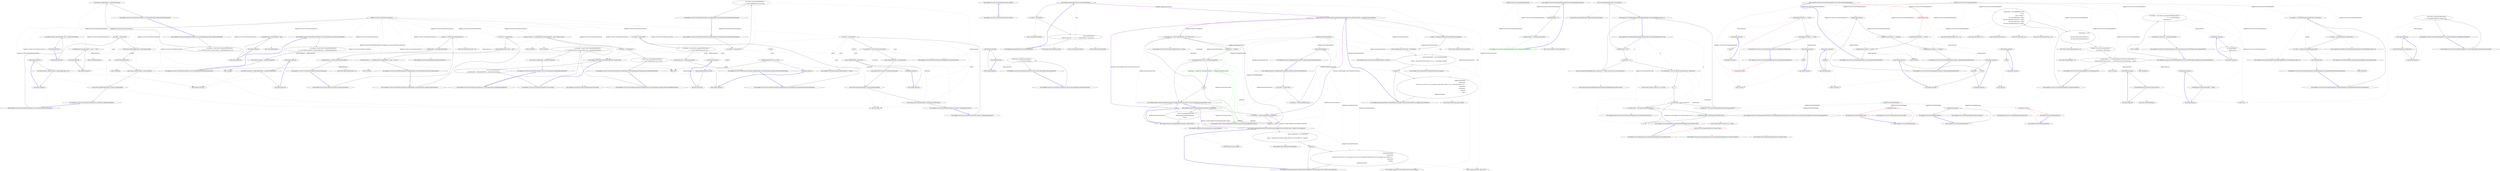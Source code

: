 digraph  {
m0_8 [label="Entry Hangfire.Core.Tests.Server.PerformContextFacts.Ctor_ThrowsAnException_WhenConnectionIsNull()", span="22-22", cluster="Hangfire.Core.Tests.Server.PerformContextFacts.Ctor_ThrowsAnException_WhenConnectionIsNull()", file="BackgroundJobServerOptions.cs"];
m0_9 [label="var exception = Assert.Throws<ArgumentNullException>(\r\n                () => new PerformContext(null, _backgroundJob.Object, _cancellationToken.Object))", span="24-25", cluster="Hangfire.Core.Tests.Server.PerformContextFacts.Ctor_ThrowsAnException_WhenConnectionIsNull()", file="BackgroundJobServerOptions.cs"];
m0_10 [label="Assert.Equal(''connection'', exception.ParamName)", span="27-27", cluster="Hangfire.Core.Tests.Server.PerformContextFacts.Ctor_ThrowsAnException_WhenConnectionIsNull()", file="BackgroundJobServerOptions.cs"];
m0_11 [label="Exit Hangfire.Core.Tests.Server.PerformContextFacts.Ctor_ThrowsAnException_WhenConnectionIsNull()", span="22-22", cluster="Hangfire.Core.Tests.Server.PerformContextFacts.Ctor_ThrowsAnException_WhenConnectionIsNull()", file="BackgroundJobServerOptions.cs"];
m0_65 [label="Entry Hangfire.Server.PerformContext.SetJobParameter(string, object)", span="76-76", cluster="Hangfire.Server.PerformContext.SetJobParameter(string, object)", file="BackgroundJobServerOptions.cs"];
m0_25 [label="Entry Hangfire.Core.Tests.Server.PerformContextFacts.Ctor_ThrowsAnException_WhenCancellationTokenIsNull()", span="40-40", cluster="Hangfire.Core.Tests.Server.PerformContextFacts.Ctor_ThrowsAnException_WhenCancellationTokenIsNull()", file="BackgroundJobServerOptions.cs"];
m0_26 [label="var exception = Assert.Throws<ArgumentNullException>(\r\n                () => new PerformContext(_connection.Object, _backgroundJob.Object, null))", span="42-43", cluster="Hangfire.Core.Tests.Server.PerformContextFacts.Ctor_ThrowsAnException_WhenCancellationTokenIsNull()", file="BackgroundJobServerOptions.cs"];
m0_27 [label="Assert.Equal(''cancellationToken'', exception.ParamName)", span="45-45", cluster="Hangfire.Core.Tests.Server.PerformContextFacts.Ctor_ThrowsAnException_WhenCancellationTokenIsNull()", file="BackgroundJobServerOptions.cs"];
m0_28 [label="Exit Hangfire.Core.Tests.Server.PerformContextFacts.Ctor_ThrowsAnException_WhenCancellationTokenIsNull()", span="40-40", cluster="Hangfire.Core.Tests.Server.PerformContextFacts.Ctor_ThrowsAnException_WhenCancellationTokenIsNull()", file="BackgroundJobServerOptions.cs"];
m0_41 [label="Entry Unk.Same", span="", cluster="Unk.Same", file="BackgroundJobServerOptions.cs"];
m0_13 [label="Entry Unk.Equal", span="", cluster="Unk.Equal", file="BackgroundJobServerOptions.cs"];
m0_76 [label="Entry Hangfire.Core.Tests.Server.PerformContextFacts.GetJobParameter_ThrowsAnException_WhenNameIsNullOrEmpty()", span="100-100", cluster="Hangfire.Core.Tests.Server.PerformContextFacts.GetJobParameter_ThrowsAnException_WhenNameIsNullOrEmpty()", file="BackgroundJobServerOptions.cs"];
m0_77 [label="var context = CreateContext()", span="102-102", cluster="Hangfire.Core.Tests.Server.PerformContextFacts.GetJobParameter_ThrowsAnException_WhenNameIsNullOrEmpty()", file="BackgroundJobServerOptions.cs"];
m0_78 [label="Assert.Throws<ArgumentNullException>(\r\n                () => context.GetJobParameter<string>(null))", span="104-105", cluster="Hangfire.Core.Tests.Server.PerformContextFacts.GetJobParameter_ThrowsAnException_WhenNameIsNullOrEmpty()", file="BackgroundJobServerOptions.cs"];
m0_79 [label="Exit Hangfire.Core.Tests.Server.PerformContextFacts.GetJobParameter_ThrowsAnException_WhenNameIsNullOrEmpty()", span="100-100", cluster="Hangfire.Core.Tests.Server.PerformContextFacts.GetJobParameter_ThrowsAnException_WhenNameIsNullOrEmpty()", file="BackgroundJobServerOptions.cs"];
m0_57 [label="Entry Hangfire.Core.Tests.Server.PerformContextFacts.SetJobParameter_ThrowsAnException_WhenParameterNameIsNullOrEmpty()", span="79-79", cluster="Hangfire.Core.Tests.Server.PerformContextFacts.SetJobParameter_ThrowsAnException_WhenParameterNameIsNullOrEmpty()", file="BackgroundJobServerOptions.cs"];
m0_58 [label="var context = CreateContext()", span="81-81", cluster="Hangfire.Core.Tests.Server.PerformContextFacts.SetJobParameter_ThrowsAnException_WhenParameterNameIsNullOrEmpty()", file="BackgroundJobServerOptions.cs"];
m0_59 [label="var exception = Assert.Throws<ArgumentNullException>(\r\n                () => context.SetJobParameter(null, null))", span="83-84", cluster="Hangfire.Core.Tests.Server.PerformContextFacts.SetJobParameter_ThrowsAnException_WhenParameterNameIsNullOrEmpty()", file="BackgroundJobServerOptions.cs"];
m0_60 [label="Assert.Equal(''name'', exception.ParamName)", span="86-86", cluster="Hangfire.Core.Tests.Server.PerformContextFacts.SetJobParameter_ThrowsAnException_WhenParameterNameIsNullOrEmpty()", file="BackgroundJobServerOptions.cs"];
m0_61 [label="Exit Hangfire.Core.Tests.Server.PerformContextFacts.SetJobParameter_ThrowsAnException_WhenParameterNameIsNullOrEmpty()", span="79-79", cluster="Hangfire.Core.Tests.Server.PerformContextFacts.SetJobParameter_ThrowsAnException_WhenParameterNameIsNullOrEmpty()", file="BackgroundJobServerOptions.cs"];
m0_12 [label="Entry Unk.>", span="", cluster="Unk.>", file="BackgroundJobServerOptions.cs"];
m0_100 [label="Entry Hangfire.Core.Tests.Server.PerformContextFacts.Method()", span="124-124", cluster="Hangfire.Core.Tests.Server.PerformContextFacts.Method()", file="BackgroundJobServerOptions.cs"];
m0_101 [label="Exit Hangfire.Core.Tests.Server.PerformContextFacts.Method()", span="124-124", cluster="Hangfire.Core.Tests.Server.PerformContextFacts.Method()", file="BackgroundJobServerOptions.cs"];
m0_39 [label="Entry Hangfire.Core.Tests.Server.PerformContextFacts.CreateContext()", span="118-118", cluster="Hangfire.Core.Tests.Server.PerformContextFacts.CreateContext()", file="BackgroundJobServerOptions.cs"];
m0_98 [label="return new PerformContext(\r\n                _connection.Object, _backgroundJob.Object, _cancellationToken.Object);", span="120-121", cluster="Hangfire.Core.Tests.Server.PerformContextFacts.CreateContext()", file="BackgroundJobServerOptions.cs"];
m0_99 [label="Exit Hangfire.Core.Tests.Server.PerformContextFacts.CreateContext()", span="118-118", cluster="Hangfire.Core.Tests.Server.PerformContextFacts.CreateContext()", file="BackgroundJobServerOptions.cs"];
m0_6 [label="Entry Hangfire.Core.Tests.BackgroundJobMock.BackgroundJobMock()", span="9-9", cluster="Hangfire.Core.Tests.BackgroundJobMock.BackgroundJobMock()", file="BackgroundJobServerOptions.cs"];
m0_49 [label="Entry Hangfire.Core.Tests.Server.PerformContextFacts.CopyCtor_CopiesAllPropertyValues()", span="67-67", cluster="Hangfire.Core.Tests.Server.PerformContextFacts.CopyCtor_CopiesAllPropertyValues()", file="BackgroundJobServerOptions.cs"];
m0_50 [label="var context = CreateContext()", span="69-69", cluster="Hangfire.Core.Tests.Server.PerformContextFacts.CopyCtor_CopiesAllPropertyValues()", file="BackgroundJobServerOptions.cs"];
m0_51 [label="var contextCopy = new PerformContext(context)", span="70-70", cluster="Hangfire.Core.Tests.Server.PerformContextFacts.CopyCtor_CopiesAllPropertyValues()", file="BackgroundJobServerOptions.cs"];
m0_52 [label="Assert.Same(context.Items, contextCopy.Items)", span="72-72", cluster="Hangfire.Core.Tests.Server.PerformContextFacts.CopyCtor_CopiesAllPropertyValues()", file="BackgroundJobServerOptions.cs"];
m0_53 [label="Assert.Same(context.Connection, contextCopy.Connection)", span="73-73", cluster="Hangfire.Core.Tests.Server.PerformContextFacts.CopyCtor_CopiesAllPropertyValues()", file="BackgroundJobServerOptions.cs"];
m0_54 [label="Assert.Same(context.BackgroundJob, contextCopy.BackgroundJob)", span="74-74", cluster="Hangfire.Core.Tests.Server.PerformContextFacts.CopyCtor_CopiesAllPropertyValues()", file="BackgroundJobServerOptions.cs"];
m0_55 [label="Assert.Same(context.CancellationToken, contextCopy.CancellationToken)", span="75-75", cluster="Hangfire.Core.Tests.Server.PerformContextFacts.CopyCtor_CopiesAllPropertyValues()", file="BackgroundJobServerOptions.cs"];
m0_56 [label="Exit Hangfire.Core.Tests.Server.PerformContextFacts.CopyCtor_CopiesAllPropertyValues()", span="67-67", cluster="Hangfire.Core.Tests.Server.PerformContextFacts.CopyCtor_CopiesAllPropertyValues()", file="BackgroundJobServerOptions.cs"];
m0_40 [label="Entry Unk.NotNull", span="", cluster="Unk.NotNull", file="BackgroundJobServerOptions.cs"];
m0_83 [label="Entry Hangfire.Server.PerformContext.GetJobParameter<T>(string)", span="83-83", cluster="Hangfire.Server.PerformContext.GetJobParameter<T>(string)", file="BackgroundJobServerOptions.cs"];
m0_94 [label="Entry Unk.GetJobParameter", span="", cluster="Unk.GetJobParameter", file="BackgroundJobServerOptions.cs"];
m0_42 [label="Entry Hangfire.Core.Tests.Server.PerformContextFacts.CopyCtor_ThrowsAnException_WhenContextIsNull()", span="60-60", cluster="Hangfire.Core.Tests.Server.PerformContextFacts.CopyCtor_ThrowsAnException_WhenContextIsNull()", file="BackgroundJobServerOptions.cs"];
m0_43 [label="Assert.Throws<NullReferenceException>(\r\n                () => new PerformContext(null))", span="62-63", cluster="Hangfire.Core.Tests.Server.PerformContextFacts.CopyCtor_ThrowsAnException_WhenContextIsNull()", file="BackgroundJobServerOptions.cs"];
m0_44 [label="Exit Hangfire.Core.Tests.Server.PerformContextFacts.CopyCtor_ThrowsAnException_WhenContextIsNull()", span="60-60", cluster="Hangfire.Core.Tests.Server.PerformContextFacts.CopyCtor_ThrowsAnException_WhenContextIsNull()", file="BackgroundJobServerOptions.cs"];
m0_89 [label="Entry Unk.Setup", span="", cluster="Unk.Setup", file="BackgroundJobServerOptions.cs"];
m0_48 [label="Entry Hangfire.Server.PerformContext.PerformContext(Hangfire.Server.PerformContext)", span="30-30", cluster="Hangfire.Server.PerformContext.PerformContext(Hangfire.Server.PerformContext)", file="BackgroundJobServerOptions.cs"];
m0_95 [label="Entry lambda expression", span="115-115", cluster="lambda expression", file="BackgroundJobServerOptions.cs"];
m0_14 [label="Entry lambda expression", span="25-25", cluster="lambda expression", file="BackgroundJobServerOptions.cs"];
m0_15 [label="new PerformContext(null, _backgroundJob.Object, _cancellationToken.Object)", span="25-25", cluster="lambda expression", file="BackgroundJobServerOptions.cs"];
m0_16 [label="Exit lambda expression", span="25-25", cluster="lambda expression", file="BackgroundJobServerOptions.cs"];
m0_22 [label="Entry lambda expression", span="34-34", cluster="lambda expression", file="BackgroundJobServerOptions.cs"];
m0_23 [label="new PerformContext(_connection.Object, null, _cancellationToken.Object)", span="34-34", cluster="lambda expression", file="BackgroundJobServerOptions.cs"];
m0_24 [label="Exit lambda expression", span="34-34", cluster="lambda expression", file="BackgroundJobServerOptions.cs"];
m0_29 [label="Entry lambda expression", span="43-43", cluster="lambda expression", file="BackgroundJobServerOptions.cs"];
m0_30 [label="new PerformContext(_connection.Object, _backgroundJob.Object, null)", span="43-43", cluster="lambda expression", file="BackgroundJobServerOptions.cs"];
m0_31 [label="Exit lambda expression", span="43-43", cluster="lambda expression", file="BackgroundJobServerOptions.cs"];
m0_45 [label="Entry lambda expression", span="63-63", cluster="lambda expression", file="BackgroundJobServerOptions.cs"];
m0_46 [label="new PerformContext(null)", span="63-63", cluster="lambda expression", file="BackgroundJobServerOptions.cs"];
m0_47 [label="Exit lambda expression", span="63-63", cluster="lambda expression", file="BackgroundJobServerOptions.cs"];
m0_63 [label="context.SetJobParameter(null, null)", span="84-84", cluster="lambda expression", file="BackgroundJobServerOptions.cs"];
m0_62 [label="Entry lambda expression", span="84-84", cluster="lambda expression", file="BackgroundJobServerOptions.cs"];
m0_64 [label="Exit lambda expression", span="84-84", cluster="lambda expression", file="BackgroundJobServerOptions.cs"];
m0_72 [label="Entry lambda expression", span="96-96", cluster="lambda expression", file="BackgroundJobServerOptions.cs"];
m0_73 [label="x.SetJobParameter(_backgroundJob.Id, ''name'', ''\''value\'''')", span="96-96", cluster="lambda expression", file="BackgroundJobServerOptions.cs"];
m0_74 [label="Exit lambda expression", span="96-96", cluster="lambda expression", file="BackgroundJobServerOptions.cs"];
m0_81 [label="context.GetJobParameter<string>(null)", span="105-105", cluster="lambda expression", file="BackgroundJobServerOptions.cs"];
m0_80 [label="Entry lambda expression", span="105-105", cluster="lambda expression", file="BackgroundJobServerOptions.cs"];
m0_82 [label="Exit lambda expression", span="105-105", cluster="lambda expression", file="BackgroundJobServerOptions.cs"];
m0_91 [label="Entry lambda expression", span="111-111", cluster="lambda expression", file="BackgroundJobServerOptions.cs"];
m0_96 [label="context.GetJobParameter<int>(''name'')", span="115-115", cluster="lambda expression", file="BackgroundJobServerOptions.cs"];
m0_92 [label="x.GetJobParameter(_backgroundJob.Id, ''name'')", span="111-111", cluster="lambda expression", file="BackgroundJobServerOptions.cs"];
m0_93 [label="Exit lambda expression", span="111-111", cluster="lambda expression", file="BackgroundJobServerOptions.cs"];
m0_97 [label="Exit lambda expression", span="115-115", cluster="lambda expression", file="BackgroundJobServerOptions.cs"];
m0_71 [label="Entry Unk.Verify", span="", cluster="Unk.Verify", file="BackgroundJobServerOptions.cs"];
m0_7 [label="Entry Mock<IJobCancellationToken>.cstr", span="", cluster="Mock<IJobCancellationToken>.cstr", file="BackgroundJobServerOptions.cs"];
m0_32 [label="Entry Hangfire.Core.Tests.Server.PerformContextFacts.Ctor_CorrectlySets_AllInstanceProperties()", span="49-49", cluster="Hangfire.Core.Tests.Server.PerformContextFacts.Ctor_CorrectlySets_AllInstanceProperties()", file="BackgroundJobServerOptions.cs"];
m0_33 [label="var context = CreateContext()", span="51-51", cluster="Hangfire.Core.Tests.Server.PerformContextFacts.Ctor_CorrectlySets_AllInstanceProperties()", file="BackgroundJobServerOptions.cs"];
m0_34 [label="Assert.Equal(_backgroundJob.Object, context.BackgroundJob)", span="53-53", cluster="Hangfire.Core.Tests.Server.PerformContextFacts.Ctor_CorrectlySets_AllInstanceProperties()", file="BackgroundJobServerOptions.cs"];
m0_35 [label="Assert.NotNull(context.Items)", span="54-54", cluster="Hangfire.Core.Tests.Server.PerformContextFacts.Ctor_CorrectlySets_AllInstanceProperties()", file="BackgroundJobServerOptions.cs"];
m0_36 [label="Assert.Same(_connection.Object, context.Connection)", span="55-55", cluster="Hangfire.Core.Tests.Server.PerformContextFacts.Ctor_CorrectlySets_AllInstanceProperties()", file="BackgroundJobServerOptions.cs"];
m0_37 [label="Assert.Same(_cancellationToken.Object, context.CancellationToken)", span="56-56", cluster="Hangfire.Core.Tests.Server.PerformContextFacts.Ctor_CorrectlySets_AllInstanceProperties()", file="BackgroundJobServerOptions.cs"];
m0_38 [label="Exit Hangfire.Core.Tests.Server.PerformContextFacts.Ctor_CorrectlySets_AllInstanceProperties()", span="49-49", cluster="Hangfire.Core.Tests.Server.PerformContextFacts.Ctor_CorrectlySets_AllInstanceProperties()", file="BackgroundJobServerOptions.cs"];
m0_66 [label="Entry Hangfire.Core.Tests.Server.PerformContextFacts.SetJobParameter_ConvertsValueToJson_AndSetsItUsingConnection()", span="90-90", cluster="Hangfire.Core.Tests.Server.PerformContextFacts.SetJobParameter_ConvertsValueToJson_AndSetsItUsingConnection()", file="BackgroundJobServerOptions.cs"];
m0_67 [label="var context = CreateContext()", span="92-92", cluster="Hangfire.Core.Tests.Server.PerformContextFacts.SetJobParameter_ConvertsValueToJson_AndSetsItUsingConnection()", file="BackgroundJobServerOptions.cs"];
m0_68 [label="context.SetJobParameter(''name'', ''value'')", span="94-94", cluster="Hangfire.Core.Tests.Server.PerformContextFacts.SetJobParameter_ConvertsValueToJson_AndSetsItUsingConnection()", file="BackgroundJobServerOptions.cs"];
m0_69 [label="_connection.Verify(x => x.SetJobParameter(_backgroundJob.Id, ''name'', ''\''value\''''))", span="96-96", cluster="Hangfire.Core.Tests.Server.PerformContextFacts.SetJobParameter_ConvertsValueToJson_AndSetsItUsingConnection()", file="BackgroundJobServerOptions.cs"];
m0_70 [label="Exit Hangfire.Core.Tests.Server.PerformContextFacts.SetJobParameter_ConvertsValueToJson_AndSetsItUsingConnection()", span="90-90", cluster="Hangfire.Core.Tests.Server.PerformContextFacts.SetJobParameter_ConvertsValueToJson_AndSetsItUsingConnection()", file="BackgroundJobServerOptions.cs"];
m0_0 [label="Entry Hangfire.Core.Tests.Server.PerformContextFacts.PerformContextFacts()", span="14-14", cluster="Hangfire.Core.Tests.Server.PerformContextFacts.PerformContextFacts()", file="BackgroundJobServerOptions.cs"];
m0_1 [label="_connection = new Mock<IStorageConnection>()", span="16-16", cluster="Hangfire.Core.Tests.Server.PerformContextFacts.PerformContextFacts()", file="BackgroundJobServerOptions.cs"];
m0_2 [label="_backgroundJob = new BackgroundJobMock()", span="17-17", cluster="Hangfire.Core.Tests.Server.PerformContextFacts.PerformContextFacts()", file="BackgroundJobServerOptions.cs"];
m0_3 [label="_cancellationToken = new Mock<IJobCancellationToken>()", span="18-18", cluster="Hangfire.Core.Tests.Server.PerformContextFacts.PerformContextFacts()", file="BackgroundJobServerOptions.cs"];
m0_4 [label="Exit Hangfire.Core.Tests.Server.PerformContextFacts.PerformContextFacts()", span="14-14", cluster="Hangfire.Core.Tests.Server.PerformContextFacts.PerformContextFacts()", file="BackgroundJobServerOptions.cs"];
m0_90 [label="Entry Unk.Returns", span="", cluster="Unk.Returns", file="BackgroundJobServerOptions.cs"];
m0_84 [label="Entry Hangfire.Core.Tests.Server.PerformContextFacts.GetJobParameter_ThrowsAnException_WhenParameterCouldNotBeDeserialized()", span="109-109", cluster="Hangfire.Core.Tests.Server.PerformContextFacts.GetJobParameter_ThrowsAnException_WhenParameterCouldNotBeDeserialized()", file="BackgroundJobServerOptions.cs"];
m0_85 [label="_connection.Setup(x => x.GetJobParameter(_backgroundJob.Id, ''name'')).Returns(''value'')", span="111-111", cluster="Hangfire.Core.Tests.Server.PerformContextFacts.GetJobParameter_ThrowsAnException_WhenParameterCouldNotBeDeserialized()", file="BackgroundJobServerOptions.cs"];
m0_86 [label="var context = CreateContext()", span="112-112", cluster="Hangfire.Core.Tests.Server.PerformContextFacts.GetJobParameter_ThrowsAnException_WhenParameterCouldNotBeDeserialized()", file="BackgroundJobServerOptions.cs"];
m0_87 [label="Assert.Throws<InvalidOperationException>(\r\n                () => context.GetJobParameter<int>(''name''))", span="114-115", cluster="Hangfire.Core.Tests.Server.PerformContextFacts.GetJobParameter_ThrowsAnException_WhenParameterCouldNotBeDeserialized()", file="BackgroundJobServerOptions.cs"];
m0_88 [label="Exit Hangfire.Core.Tests.Server.PerformContextFacts.GetJobParameter_ThrowsAnException_WhenParameterCouldNotBeDeserialized()", span="109-109", cluster="Hangfire.Core.Tests.Server.PerformContextFacts.GetJobParameter_ThrowsAnException_WhenParameterCouldNotBeDeserialized()", file="BackgroundJobServerOptions.cs"];
m0_5 [label="Entry Mock<IStorageConnection>.cstr", span="", cluster="Mock<IStorageConnection>.cstr", file="BackgroundJobServerOptions.cs"];
m0_75 [label="Entry Unk.SetJobParameter", span="", cluster="Unk.SetJobParameter", file="BackgroundJobServerOptions.cs"];
m0_18 [label="Entry Hangfire.Core.Tests.Server.PerformContextFacts.Ctor_ThrowsAnException_WhenBackgroundJobIsNull()", span="31-31", cluster="Hangfire.Core.Tests.Server.PerformContextFacts.Ctor_ThrowsAnException_WhenBackgroundJobIsNull()", file="BackgroundJobServerOptions.cs"];
m0_19 [label="var exception = Assert.Throws<ArgumentNullException>(\r\n                () => new PerformContext(_connection.Object, null, _cancellationToken.Object))", span="33-34", cluster="Hangfire.Core.Tests.Server.PerformContextFacts.Ctor_ThrowsAnException_WhenBackgroundJobIsNull()", file="BackgroundJobServerOptions.cs"];
m0_20 [label="Assert.Equal(''backgroundJob'', exception.ParamName)", span="36-36", cluster="Hangfire.Core.Tests.Server.PerformContextFacts.Ctor_ThrowsAnException_WhenBackgroundJobIsNull()", file="BackgroundJobServerOptions.cs"];
m0_21 [label="Exit Hangfire.Core.Tests.Server.PerformContextFacts.Ctor_ThrowsAnException_WhenBackgroundJobIsNull()", span="31-31", cluster="Hangfire.Core.Tests.Server.PerformContextFacts.Ctor_ThrowsAnException_WhenBackgroundJobIsNull()", file="BackgroundJobServerOptions.cs"];
m0_17 [label="Entry PerformContext.cstr", span="", cluster="PerformContext.cstr", file="BackgroundJobServerOptions.cs"];
m0_102 [label="Hangfire.Core.Tests.Server.PerformContextFacts", span="", file="BackgroundJobServerOptions.cs"];
m0_103 [label=context, span="", file="BackgroundJobServerOptions.cs"];
m0_104 [label=context, span="", file="BackgroundJobServerOptions.cs"];
m0_105 [label=context, span="", file="BackgroundJobServerOptions.cs"];
m2_28 [label="Entry Hangfire.AutomaticRetryAttribute.SecondsToDelay(long)", span="132-132", cluster="Hangfire.AutomaticRetryAttribute.SecondsToDelay(long)", file="ServerComponentRunnerCollection.cs"];
m2_40 [label="var random = new Random()", span="134-134", cluster="Hangfire.AutomaticRetryAttribute.SecondsToDelay(long)", file="ServerComponentRunnerCollection.cs"];
m2_41 [label="return (int)Math.Round(\r\n                Math.Pow(retryCount - 1, 4) + 15 + (random.Next(30) * (retryCount)));", span="135-136", cluster="Hangfire.AutomaticRetryAttribute.SecondsToDelay(long)", file="ServerComponentRunnerCollection.cs"];
m2_42 [label="Exit Hangfire.AutomaticRetryAttribute.SecondsToDelay(long)", span="132-132", cluster="Hangfire.AutomaticRetryAttribute.SecondsToDelay(long)", file="ServerComponentRunnerCollection.cs"];
m2_32 [label="Entry string.Format(string, object, object)", span="0-0", cluster="string.Format(string, object, object)", file="ServerComponentRunnerCollection.cs"];
m2_33 [label="Entry string.Format(string, params object[])", span="0-0", cluster="string.Format(string, params object[])", file="ServerComponentRunnerCollection.cs"];
m2_43 [label="Entry System.Random.Random()", span="0-0", cluster="System.Random.Random()", file="ServerComponentRunnerCollection.cs"];
m2_20 [label="Entry string.Format(string, object)", span="0-0", cluster="string.Format(string, object)", file="ServerComponentRunnerCollection.cs"];
m2_19 [label="Entry Hangfire.AutomaticRetryAttribute.TransitionToDeleted(Hangfire.States.ElectStateContext, Hangfire.States.FailedState)", span="113-113", cluster="Hangfire.AutomaticRetryAttribute.TransitionToDeleted(Hangfire.States.ElectStateContext, Hangfire.States.FailedState)", file="ServerComponentRunnerCollection.cs"];
m2_35 [label="context.CandidateState = new DeletedState\r\n            {\r\n                Reason = String.Format(''Automatic deletion after retry count exceeded {0}'', Attempts)\r\n            }", span="115-118", cluster="Hangfire.AutomaticRetryAttribute.TransitionToDeleted(Hangfire.States.ElectStateContext, Hangfire.States.FailedState)", file="ServerComponentRunnerCollection.cs"];
m2_36 [label=LogEvents, span="120-120", cluster="Hangfire.AutomaticRetryAttribute.TransitionToDeleted(Hangfire.States.ElectStateContext, Hangfire.States.FailedState)", file="ServerComponentRunnerCollection.cs"];
m2_37 [label="Logger.WarnException(\r\n                    String.Format(\r\n                        ''Failed to process the job '{0}': an exception occured. Job was automatically deleted because the retry attempt count exceeded {1}.'',\r\n                        context.JobId,\r\n                        Attempts),\r\n                    failedState.Exception)", span="122-127", cluster="Hangfire.AutomaticRetryAttribute.TransitionToDeleted(Hangfire.States.ElectStateContext, Hangfire.States.FailedState)", file="ServerComponentRunnerCollection.cs"];
m2_38 [label="Exit Hangfire.AutomaticRetryAttribute.TransitionToDeleted(Hangfire.States.ElectStateContext, Hangfire.States.FailedState)", span="113-113", cluster="Hangfire.AutomaticRetryAttribute.TransitionToDeleted(Hangfire.States.ElectStateContext, Hangfire.States.FailedState)", file="ServerComponentRunnerCollection.cs"];
m2_30 [label="Entry Hangfire.States.ElectStateContext.SetJobParameter<T>(string, T)", span="49-49", cluster="Hangfire.States.ElectStateContext.SetJobParameter<T>(string, T)", file="ServerComponentRunnerCollection.cs"];
m2_44 [label="Entry System.Math.Pow(double, double)", span="0-0", cluster="System.Math.Pow(double, double)", file="ServerComponentRunnerCollection.cs"];
m2_34 [label="Entry Hangfire.Logging.ILog.WarnException(string, System.Exception)", span="285-285", cluster="Hangfire.Logging.ILog.WarnException(string, System.Exception)", file="ServerComponentRunnerCollection.cs"];
m2_17 [label="Entry Hangfire.States.ElectStateContext.GetJobParameter<T>(string)", span="54-54", cluster="Hangfire.States.ElectStateContext.GetJobParameter<T>(string)", file="ServerComponentRunnerCollection.cs"];
m2_29 [label="Entry System.TimeSpan.FromSeconds(double)", span="0-0", cluster="System.TimeSpan.FromSeconds(double)", file="ServerComponentRunnerCollection.cs"];
m2_8 [label="return;", span="50-50", cluster="Hangfire.AutomaticRetryAttribute.OnStateElection(Hangfire.States.ElectStateContext)", file="ServerComponentRunnerCollection.cs"];
m2_9 [label="var retryAttempt = context.GetJobParameter<int>(''RetryCount'') + 1", span="53-53", cluster="Hangfire.AutomaticRetryAttribute.OnStateElection(Hangfire.States.ElectStateContext)", file="ServerComponentRunnerCollection.cs"];
m2_10 [label="retryAttempt <= Attempts", span="55-55", cluster="Hangfire.AutomaticRetryAttribute.OnStateElection(Hangfire.States.ElectStateContext)", file="ServerComponentRunnerCollection.cs"];
m2_11 [label="ScheduleAgainLater(context, retryAttempt, failedState)", span="57-57", cluster="Hangfire.AutomaticRetryAttribute.OnStateElection(Hangfire.States.ElectStateContext)", file="ServerComponentRunnerCollection.cs"];
m2_12 [label="retryAttempt > Attempts && OnAttemptsExceeded == AttemptsExceededAction.Delete", span="59-59", cluster="Hangfire.AutomaticRetryAttribute.OnStateElection(Hangfire.States.ElectStateContext)", file="ServerComponentRunnerCollection.cs", color=green, community=0];
m2_0 [label="Entry Hangfire.Msmq.Tests.MsmqJobQueueProviderFacts.GetJobQueue_ReturnsNonNullInstance()", span="10-10", cluster="Hangfire.Msmq.Tests.MsmqJobQueueProviderFacts.GetJobQueue_ReturnsNonNullInstance()", file="ServerComponentRunnerCollection.cs"];
m2_1 [label="var provider = CreateProvider()", span="12-12", cluster="Hangfire.Msmq.Tests.MsmqJobQueueProviderFacts.GetJobQueue_ReturnsNonNullInstance()", file="ServerComponentRunnerCollection.cs"];
m2_2 [label="var jobQueue = provider.GetJobQueue(null)", span="14-14", cluster="Hangfire.Msmq.Tests.MsmqJobQueueProviderFacts.GetJobQueue_ReturnsNonNullInstance()", file="ServerComponentRunnerCollection.cs"];
m2_3 [label="Assert.NotNull(jobQueue)", span="16-16", cluster="Hangfire.Msmq.Tests.MsmqJobQueueProviderFacts.GetJobQueue_ReturnsNonNullInstance()", file="ServerComponentRunnerCollection.cs"];
m2_4 [label="Exit Hangfire.Msmq.Tests.MsmqJobQueueProviderFacts.GetJobQueue_ReturnsNonNullInstance()", span="10-10", cluster="Hangfire.Msmq.Tests.MsmqJobQueueProviderFacts.GetJobQueue_ReturnsNonNullInstance()", file="ServerComponentRunnerCollection.cs"];
m2_39 [label="Entry Hangfire.States.DeletedState.DeletedState()", span="27-27", cluster="Hangfire.States.DeletedState.DeletedState()", file="ServerComponentRunnerCollection.cs"];
m2_7 [label="failedState == null", span="47-47", cluster="Hangfire.AutomaticRetryAttribute.OnStateElection(Hangfire.States.ElectStateContext)", file="ServerComponentRunnerCollection.cs"];
m2_6 [label="var failedState = context.CandidateState as FailedState", span="46-46", cluster="Hangfire.AutomaticRetryAttribute.OnStateElection(Hangfire.States.ElectStateContext)", file="ServerComponentRunnerCollection.cs"];
m2_5 [label="Entry Hangfire.Msmq.Tests.MsmqJobQueueProviderFacts.CreateProvider()", span="29-29", cluster="Hangfire.Msmq.Tests.MsmqJobQueueProviderFacts.CreateProvider()", file="ServerComponentRunnerCollection.cs"];
m2_13 [label="Entry Hangfire.SqlServer.Msmq.MsmqJobQueueProvider.GetJobQueueMonitoringApi(IDbConnection)", span="37-37", cluster="Hangfire.SqlServer.Msmq.MsmqJobQueueProvider.GetJobQueueMonitoringApi(IDbConnection)", file="ServerComponentRunnerCollection.cs"];
m2_14 [label="return new MsmqJobQueueProvider(\r\n                CleanMsmqQueueAttribute.PathPattern,\r\n                Queues);", span="31-33", cluster="Hangfire.Msmq.Tests.MsmqJobQueueProviderFacts.CreateProvider()", file="ServerComponentRunnerCollection.cs"];
m2_15 [label="Exit Hangfire.Msmq.Tests.MsmqJobQueueProviderFacts.CreateProvider()", span="29-29", cluster="Hangfire.Msmq.Tests.MsmqJobQueueProviderFacts.CreateProvider()", file="ServerComponentRunnerCollection.cs"];
m2_16 [label="Entry Hangfire.SqlServer.Msmq.MsmqJobQueueProvider.MsmqJobQueueProvider(string, System.Collections.Generic.IEnumerable<string>)", span="26-26", cluster="Hangfire.SqlServer.Msmq.MsmqJobQueueProvider.MsmqJobQueueProvider(string, System.Collections.Generic.IEnumerable<string>)", file="ServerComponentRunnerCollection.cs"];
m2_31 [label="Entry Hangfire.States.ScheduledState.ScheduledState(System.TimeSpan)", span="27-27", cluster="Hangfire.States.ScheduledState.ScheduledState(System.TimeSpan)", file="ServerComponentRunnerCollection.cs"];
m2_45 [label="Entry System.Random.Next(int)", span="0-0", cluster="System.Random.Next(int)", file="ServerComponentRunnerCollection.cs"];
m2_46 [label="Entry System.Math.Round(double)", span="0-0", cluster="System.Math.Round(double)", file="ServerComponentRunnerCollection.cs"];
m2_18 [label="Entry Hangfire.AutomaticRetryAttribute.ScheduleAgainLater(Hangfire.States.ElectStateContext, int, Hangfire.States.FailedState)", span="82-82", cluster="Hangfire.AutomaticRetryAttribute.ScheduleAgainLater(Hangfire.States.ElectStateContext, int, Hangfire.States.FailedState)", file="ServerComponentRunnerCollection.cs"];
m2_24 [label="context.CandidateState = new ScheduledState(delay)\r\n            {\r\n                Reason = String.Format(''Retry attempt {0} of {1}'', retryAttempt, Attempts)\r\n            }", span="90-93", cluster="Hangfire.AutomaticRetryAttribute.ScheduleAgainLater(Hangfire.States.ElectStateContext, int, Hangfire.States.FailedState)", file="ServerComponentRunnerCollection.cs"];
m2_25 [label=LogEvents, span="95-95", cluster="Hangfire.AutomaticRetryAttribute.ScheduleAgainLater(Hangfire.States.ElectStateContext, int, Hangfire.States.FailedState)", file="ServerComponentRunnerCollection.cs"];
m2_26 [label="Logger.WarnException(\r\n                    String.Format(\r\n                        ''Failed to process the job '{0}': an exception occurred. Retry attempt {1} of {2} will be performed in {3}.'',\r\n                        context.JobId,\r\n                        retryAttempt,\r\n                        Attempts,\r\n                        delay),\r\n                    failedState.Exception)", span="97-104", cluster="Hangfire.AutomaticRetryAttribute.ScheduleAgainLater(Hangfire.States.ElectStateContext, int, Hangfire.States.FailedState)", file="ServerComponentRunnerCollection.cs"];
m2_22 [label="var delay = TimeSpan.FromSeconds(SecondsToDelay(retryAttempt))", span="84-84", cluster="Hangfire.AutomaticRetryAttribute.ScheduleAgainLater(Hangfire.States.ElectStateContext, int, Hangfire.States.FailedState)", file="ServerComponentRunnerCollection.cs"];
m2_23 [label="context.SetJobParameter(''RetryCount'', retryAttempt)", span="86-86", cluster="Hangfire.AutomaticRetryAttribute.ScheduleAgainLater(Hangfire.States.ElectStateContext, int, Hangfire.States.FailedState)", file="ServerComponentRunnerCollection.cs"];
m2_27 [label="Exit Hangfire.AutomaticRetryAttribute.ScheduleAgainLater(Hangfire.States.ElectStateContext, int, Hangfire.States.FailedState)", span="82-82", cluster="Hangfire.AutomaticRetryAttribute.ScheduleAgainLater(Hangfire.States.ElectStateContext, int, Hangfire.States.FailedState)", file="ServerComponentRunnerCollection.cs"];
m2_21 [label="Entry Hangfire.Logging.ILog.ErrorException(string, System.Exception)", span="166-166", cluster="Hangfire.Logging.ILog.ErrorException(string, System.Exception)", file="ServerComponentRunnerCollection.cs"];
m2_47 [label="Hangfire.AutomaticRetryAttribute", span="", file="ServerComponentRunnerCollection.cs"];
m3_0 [label="Entry HangFire.Server.ServerComponentRunnerOptions.ServerComponentRunnerOptions()", span="24-24", cluster="HangFire.Server.ServerComponentRunnerOptions.ServerComponentRunnerOptions()", file="ServerComponentRunnerOptions.cs"];
m3_1 [label="MaxRetryAttempts = 10", span="26-26", cluster="HangFire.Server.ServerComponentRunnerOptions.ServerComponentRunnerOptions()", file="ServerComponentRunnerOptions.cs"];
m3_2 [label="ShutdownTimeout = TimeSpan.FromSeconds(5)", span="27-27", cluster="HangFire.Server.ServerComponentRunnerOptions.ServerComponentRunnerOptions()", file="ServerComponentRunnerOptions.cs"];
m3_3 [label="Exit HangFire.Server.ServerComponentRunnerOptions.ServerComponentRunnerOptions()", span="24-24", cluster="HangFire.Server.ServerComponentRunnerOptions.ServerComponentRunnerOptions()", color=green, community=0, file="ServerComponentRunnerOptions.cs"];
m3_4 [label="Entry System.TimeSpan.FromSeconds(double)", span="0-0", cluster="System.TimeSpan.FromSeconds(double)", file="ServerComponentRunnerOptions.cs"];
m3_5 [label="HangFire.Server.ServerComponentRunnerOptions", span="", file="ServerComponentRunnerOptions.cs"];
m4_13 [label="Entry System.ArgumentNullException.ArgumentNullException(string)", span="0-0", cluster="System.ArgumentNullException.ArgumentNullException(string)", file="WorkerManager.cs"];
m4_27 [label="Entry HangFire.Server.ServerComponentRunnerCollection.Stop()", span="44-44", cluster="HangFire.Server.ServerComponentRunnerCollection.Stop()", file="WorkerManager.cs"];
m4_15 [label="Entry System.Collections.Generic.List<T>.List(int)", span="0-0", cluster="System.Collections.Generic.List<T>.List(int)", file="WorkerManager.cs"];
m4_24 [label="Entry HangFire.Server.WorkerManager.Stop()", span="51-51", cluster="HangFire.Server.WorkerManager.Stop()", file="WorkerManager.cs"];
m4_25 [label="_workerRunners.Stop()", span="53-53", cluster="HangFire.Server.WorkerManager.Stop()", color=red, community=0, file="WorkerManager.cs"];
m4_26 [label="Exit HangFire.Server.WorkerManager.Stop()", span="51-51", cluster="HangFire.Server.WorkerManager.Stop()", file="WorkerManager.cs"];
m4_16 [label="Entry HangFire.Server.WorkerContext.WorkerContext(HangFire.Server.SharedWorkerContext, int)", span="27-27", cluster="HangFire.Server.WorkerContext.WorkerContext(HangFire.Server.SharedWorkerContext, int)", file="WorkerManager.cs"];
m4_18 [label="Entry System.Collections.Generic.List<T>.Add(T)", span="0-0", cluster="System.Collections.Generic.List<T>.Add(T)", file="WorkerManager.cs"];
m4_14 [label="Entry System.ArgumentOutOfRangeException.ArgumentOutOfRangeException(string, string)", span="0-0", cluster="System.ArgumentOutOfRangeException.ArgumentOutOfRangeException(string, string)", file="WorkerManager.cs"];
m4_23 [label="Entry HangFire.Server.ServerComponentRunnerCollection.Start()", span="36-36", cluster="HangFire.Server.ServerComponentRunnerCollection.Start()", file="WorkerManager.cs"];
m4_28 [label="Entry HangFire.Server.WorkerManager.Dispose()", span="56-56", cluster="HangFire.Server.WorkerManager.Dispose()", file="WorkerManager.cs"];
m4_29 [label="_workerRunners.Dispose()", span="58-58", cluster="HangFire.Server.WorkerManager.Dispose()", file="WorkerManager.cs"];
m4_30 [label="Exit HangFire.Server.WorkerManager.Dispose()", span="56-56", cluster="HangFire.Server.WorkerManager.Dispose()", file="WorkerManager.cs"];
m4_17 [label="Entry HangFire.Server.WorkerManager.CreateWorkerRunner(HangFire.Server.WorkerContext)", span="61-61", cluster="HangFire.Server.WorkerManager.CreateWorkerRunner(HangFire.Server.WorkerContext)", file="WorkerManager.cs"];
m4_32 [label="return new ServerComponentRunner(new Worker(context));", span="63-63", cluster="HangFire.Server.WorkerManager.CreateWorkerRunner(HangFire.Server.WorkerContext)", color=red, community=0, file="WorkerManager.cs"];
m4_33 [label="Exit HangFire.Server.WorkerManager.CreateWorkerRunner(HangFire.Server.WorkerContext)", span="61-61", cluster="HangFire.Server.WorkerManager.CreateWorkerRunner(HangFire.Server.WorkerContext)", file="WorkerManager.cs"];
m4_31 [label="Entry HangFire.Server.ServerComponentRunnerCollection.Dispose()", span="52-52", cluster="HangFire.Server.ServerComponentRunnerCollection.Dispose()", file="WorkerManager.cs"];
m4_0 [label="Entry HangFire.Server.WorkerManager.WorkerManager(HangFire.Server.SharedWorkerContext, int)", span="28-28", cluster="HangFire.Server.WorkerManager.WorkerManager(HangFire.Server.SharedWorkerContext, int)", file="WorkerManager.cs"];
m4_1 [label="sharedContext == null", span="30-30", cluster="HangFire.Server.WorkerManager.WorkerManager(HangFire.Server.SharedWorkerContext, int)", file="WorkerManager.cs"];
m4_3 [label="workerCount <= 0", span="32-32", cluster="HangFire.Server.WorkerManager.WorkerManager(HangFire.Server.SharedWorkerContext, int)", file="WorkerManager.cs"];
m4_5 [label="var workerRunners = new List<IServerComponentRunner>(workerCount)", span="34-34", cluster="HangFire.Server.WorkerManager.WorkerManager(HangFire.Server.SharedWorkerContext, int)", file="WorkerManager.cs"];
m4_7 [label="i <= workerCount", span="35-35", cluster="HangFire.Server.WorkerManager.WorkerManager(HangFire.Server.SharedWorkerContext, int)", file="WorkerManager.cs"];
m4_8 [label="var workerContext = new WorkerContext(sharedContext, i)", span="37-37", cluster="HangFire.Server.WorkerManager.WorkerManager(HangFire.Server.SharedWorkerContext, int)", file="WorkerManager.cs"];
m4_2 [label="throw new ArgumentNullException(''sharedContext'');", span="30-30", cluster="HangFire.Server.WorkerManager.WorkerManager(HangFire.Server.SharedWorkerContext, int)", file="WorkerManager.cs"];
m4_4 [label="throw new ArgumentOutOfRangeException(''workerCount'', ''Worker count value must be more than zero.'');", span="32-32", cluster="HangFire.Server.WorkerManager.WorkerManager(HangFire.Server.SharedWorkerContext, int)", file="WorkerManager.cs"];
m4_6 [label="var i = 1", span="35-35", cluster="HangFire.Server.WorkerManager.WorkerManager(HangFire.Server.SharedWorkerContext, int)", file="WorkerManager.cs"];
m4_9 [label="workerRunners.Add(CreateWorkerRunner(workerContext))", span="40-40", cluster="HangFire.Server.WorkerManager.WorkerManager(HangFire.Server.SharedWorkerContext, int)", file="WorkerManager.cs"];
m4_11 [label="_workerRunners = new ServerComponentRunnerCollection(workerRunners)", span="43-43", cluster="HangFire.Server.WorkerManager.WorkerManager(HangFire.Server.SharedWorkerContext, int)", file="WorkerManager.cs"];
m4_10 [label="i++", span="35-35", cluster="HangFire.Server.WorkerManager.WorkerManager(HangFire.Server.SharedWorkerContext, int)", file="WorkerManager.cs"];
m4_12 [label="Exit HangFire.Server.WorkerManager.WorkerManager(HangFire.Server.SharedWorkerContext, int)", span="28-28", cluster="HangFire.Server.WorkerManager.WorkerManager(HangFire.Server.SharedWorkerContext, int)", file="WorkerManager.cs"];
m4_34 [label="Entry HangFire.Server.ServerComponentRunner.ServerComponentRunner(HangFire.Server.IServerComponent)", span="36-36", cluster="HangFire.Server.ServerComponentRunner.ServerComponentRunner(HangFire.Server.IServerComponent)", file="WorkerManager.cs"];
m4_35 [label="Entry HangFire.Server.Worker.Worker(HangFire.Server.WorkerContext)", span="27-27", cluster="HangFire.Server.Worker.Worker(HangFire.Server.WorkerContext)", file="WorkerManager.cs"];
m4_20 [label="Entry HangFire.Server.WorkerManager.Start()", span="46-46", cluster="HangFire.Server.WorkerManager.Start()", file="WorkerManager.cs"];
m4_21 [label="_workerRunners.Start()", span="48-48", cluster="HangFire.Server.WorkerManager.Start()", color=red, community=0, file="WorkerManager.cs"];
m4_22 [label="Exit HangFire.Server.WorkerManager.Start()", span="46-46", cluster="HangFire.Server.WorkerManager.Start()", file="WorkerManager.cs"];
m4_19 [label="Entry HangFire.Server.ServerComponentRunnerCollection.ServerComponentRunnerCollection(System.Collections.Generic.IEnumerable<HangFire.Server.IServerComponentRunner>)", span="26-26", cluster="HangFire.Server.ServerComponentRunnerCollection.ServerComponentRunnerCollection(System.Collections.Generic.IEnumerable<HangFire.Server.IServerComponentRunner>)", file="WorkerManager.cs"];
m4_36 [label="HangFire.Server.WorkerManager", span="", file="WorkerManager.cs"];
m5_47 [label="Entry HangFire.Core.Tests.Server.WorkerManagerFacts.Start_CallsStartMethodOnAllWorkers()", span="69-69", cluster="HangFire.Core.Tests.Server.WorkerManagerFacts.Start_CallsStartMethodOnAllWorkers()", file="WorkerManagerFacts.cs"];
m5_48 [label="_manager.Object.Start()", span="71-71", cluster="HangFire.Core.Tests.Server.WorkerManagerFacts.Start_CallsStartMethodOnAllWorkers()", color=red, community=0, file="WorkerManagerFacts.cs"];
m5_49 [label="_workerRunners[0].Verify(x => x.Start())", span="73-73", cluster="HangFire.Core.Tests.Server.WorkerManagerFacts.Start_CallsStartMethodOnAllWorkers()", file="WorkerManagerFacts.cs"];
m5_50 [label="_workerRunners[1].Verify(x => x.Start())", span="74-74", cluster="HangFire.Core.Tests.Server.WorkerManagerFacts.Start_CallsStartMethodOnAllWorkers()", file="WorkerManagerFacts.cs"];
m5_51 [label="Exit HangFire.Core.Tests.Server.WorkerManagerFacts.Start_CallsStartMethodOnAllWorkers()", span="69-69", cluster="HangFire.Core.Tests.Server.WorkerManagerFacts.Start_CallsStartMethodOnAllWorkers()", file="WorkerManagerFacts.cs"];
m5_10 [label="Entry Mock<IStateMachineFactory>.cstr", span="", cluster="Mock<IStateMachineFactory>.cstr", file="WorkerManagerFacts.cs"];
m5_34 [label="Entry Unk.Equal", span="", cluster="Unk.Equal", file="WorkerManagerFacts.cs"];
m5_60 [label="Entry HangFire.Core.Tests.Server.WorkerManagerFacts.Stop_CallsStopMethodOnAllWorkers()", span="78-78", cluster="HangFire.Core.Tests.Server.WorkerManagerFacts.Stop_CallsStopMethodOnAllWorkers()", file="WorkerManagerFacts.cs"];
m5_61 [label="_manager.Object.Stop()", span="80-80", cluster="HangFire.Core.Tests.Server.WorkerManagerFacts.Stop_CallsStopMethodOnAllWorkers()", color=red, community=0, file="WorkerManagerFacts.cs"];
m5_62 [label="_workerRunners[0].Verify(x => x.Stop())", span="82-82", cluster="HangFire.Core.Tests.Server.WorkerManagerFacts.Stop_CallsStopMethodOnAllWorkers()", file="WorkerManagerFacts.cs"];
m5_63 [label="_workerRunners[1].Verify(x => x.Stop())", span="83-83", cluster="HangFire.Core.Tests.Server.WorkerManagerFacts.Stop_CallsStopMethodOnAllWorkers()", file="WorkerManagerFacts.cs"];
m5_64 [label="Exit HangFire.Core.Tests.Server.WorkerManagerFacts.Stop_CallsStopMethodOnAllWorkers()", span="78-78", cluster="HangFire.Core.Tests.Server.WorkerManagerFacts.Stop_CallsStopMethodOnAllWorkers()", file="WorkerManagerFacts.cs"];
m5_65 [label="Entry Unk.Stop", span="", cluster="Unk.Stop", file="WorkerManagerFacts.cs"];
m5_72 [label="Entry HangFire.Core.Tests.Server.WorkerManagerFacts.Dispose_CallsDisposeMethodOnAllWorkers()", span="87-87", cluster="HangFire.Core.Tests.Server.WorkerManagerFacts.Dispose_CallsDisposeMethodOnAllWorkers()", file="WorkerManagerFacts.cs"];
m5_73 [label="_manager.Object.Dispose()", span="89-89", cluster="HangFire.Core.Tests.Server.WorkerManagerFacts.Dispose_CallsDisposeMethodOnAllWorkers()", file="WorkerManagerFacts.cs"];
m5_74 [label="_workerRunners[0].Verify(x => x.Dispose())", span="91-91", cluster="HangFire.Core.Tests.Server.WorkerManagerFacts.Dispose_CallsDisposeMethodOnAllWorkers()", file="WorkerManagerFacts.cs"];
m5_75 [label="_workerRunners[1].Verify(x => x.Dispose())", span="92-92", cluster="HangFire.Core.Tests.Server.WorkerManagerFacts.Dispose_CallsDisposeMethodOnAllWorkers()", file="WorkerManagerFacts.cs"];
m5_76 [label="Exit HangFire.Core.Tests.Server.WorkerManagerFacts.Dispose_CallsDisposeMethodOnAllWorkers()", span="87-87", cluster="HangFire.Core.Tests.Server.WorkerManagerFacts.Dispose_CallsDisposeMethodOnAllWorkers()", file="WorkerManagerFacts.cs"];
m5_11 [label="Entry Mock<IServerComponentRunner>.cstr", span="", cluster="Mock<IServerComponentRunner>.cstr", file="WorkerManagerFacts.cs"];
m5_12 [label="Entry Mock<WorkerManager>.cstr", span="", cluster="Mock<WorkerManager>.cstr", file="WorkerManagerFacts.cs"];
m5_0 [label="Entry HangFire.Core.Tests.Server.WorkerManagerFacts.WorkerManagerFacts()", span="17-17", cluster="HangFire.Core.Tests.Server.WorkerManagerFacts.WorkerManagerFacts()", file="WorkerManagerFacts.cs"];
m5_1 [label="_sharedContext = new SharedWorkerContext(\r\n                ''server'',\r\n                new[] { ''default'' },\r\n                new Mock<JobStorage>().Object,\r\n                new Mock<IJobPerformanceProcess>().Object,\r\n                new Mock<JobActivator>().Object,\r\n                new Mock<IStateMachineFactory>().Object)", span="19-25", cluster="HangFire.Core.Tests.Server.WorkerManagerFacts.WorkerManagerFacts()", file="WorkerManagerFacts.cs"];
m5_2 [label="_workerRunners = new[]\r\n            {\r\n                new Mock<IServerComponentRunner>(), \r\n                new Mock<IServerComponentRunner>()\r\n            }", span="27-31", cluster="HangFire.Core.Tests.Server.WorkerManagerFacts.WorkerManagerFacts()", file="WorkerManagerFacts.cs"];
m5_3 [label="_manager = new Mock<WorkerManager>(\r\n                _sharedContext, WorkerCount)", span="33-34", cluster="HangFire.Core.Tests.Server.WorkerManagerFacts.WorkerManagerFacts()", file="WorkerManagerFacts.cs"];
m5_4 [label="_manager.Setup(x => x.CreateWorkerRunner(It.IsNotNull<WorkerContext>()))\r\n                .Returns((WorkerContext context) => _workerRunners[context.WorkerNumber - 1].Object)", span="36-37", cluster="HangFire.Core.Tests.Server.WorkerManagerFacts.WorkerManagerFacts()", file="WorkerManagerFacts.cs"];
m5_5 [label="Exit HangFire.Core.Tests.Server.WorkerManagerFacts.WorkerManagerFacts()", span="17-17", cluster="HangFire.Core.Tests.Server.WorkerManagerFacts.WorkerManagerFacts()", file="WorkerManagerFacts.cs"];
m5_18 [label="Entry Unk.>", span="", cluster="Unk.>", file="WorkerManagerFacts.cs"];
m5_23 [label="Entry HangFire.Core.Tests.Server.WorkerManagerFacts.Ctor_ThrowsAnException_WhenSharedContextIsNull()", span="41-41", cluster="HangFire.Core.Tests.Server.WorkerManagerFacts.Ctor_ThrowsAnException_WhenSharedContextIsNull()", file="WorkerManagerFacts.cs"];
m5_24 [label="Assert.Throws<ArgumentNullException>(\r\n                () => new WorkerManager(null, WorkerCount))", span="43-44", cluster="HangFire.Core.Tests.Server.WorkerManagerFacts.Ctor_ThrowsAnException_WhenSharedContextIsNull()", file="WorkerManagerFacts.cs"];
m5_25 [label="Exit HangFire.Core.Tests.Server.WorkerManagerFacts.Ctor_ThrowsAnException_WhenSharedContextIsNull()", span="41-41", cluster="HangFire.Core.Tests.Server.WorkerManagerFacts.Ctor_ThrowsAnException_WhenSharedContextIsNull()", file="WorkerManagerFacts.cs"];
m5_30 [label="Entry HangFire.Core.Tests.Server.WorkerManagerFacts.Ctor_ThrowsAnException_WhenWorkerCountLessOrEqualToZero()", span="48-48", cluster="HangFire.Core.Tests.Server.WorkerManagerFacts.Ctor_ThrowsAnException_WhenWorkerCountLessOrEqualToZero()", file="WorkerManagerFacts.cs"];
m5_31 [label="var exception = Assert.Throws<ArgumentOutOfRangeException>(\r\n                () => new WorkerManager(\r\n                    _sharedContext, 0))", span="50-52", cluster="HangFire.Core.Tests.Server.WorkerManagerFacts.Ctor_ThrowsAnException_WhenWorkerCountLessOrEqualToZero()", file="WorkerManagerFacts.cs"];
m5_32 [label="Assert.Equal(''workerCount'', exception.ParamName)", span="54-54", cluster="HangFire.Core.Tests.Server.WorkerManagerFacts.Ctor_ThrowsAnException_WhenWorkerCountLessOrEqualToZero()", file="WorkerManagerFacts.cs"];
m5_33 [label="Exit HangFire.Core.Tests.Server.WorkerManagerFacts.Ctor_ThrowsAnException_WhenWorkerCountLessOrEqualToZero()", span="48-48", cluster="HangFire.Core.Tests.Server.WorkerManagerFacts.Ctor_ThrowsAnException_WhenWorkerCountLessOrEqualToZero()", file="WorkerManagerFacts.cs"];
m5_46 [label="Entry Unk.NotNull", span="", cluster="Unk.NotNull", file="WorkerManagerFacts.cs"];
m5_44 [label="Entry HangFire.Server.WorkerContext.WorkerContext(HangFire.Server.SharedWorkerContext, int)", span="27-27", cluster="HangFire.Server.WorkerContext.WorkerContext(HangFire.Server.SharedWorkerContext, int)", file="WorkerManagerFacts.cs"];
m5_13 [label="Entry Unk.Setup", span="", cluster="Unk.Setup", file="WorkerManagerFacts.cs"];
m5_77 [label="Entry Unk.Dispose", span="", cluster="Unk.Dispose", file="WorkerManagerFacts.cs"];
m5_45 [label="Entry HangFire.Server.WorkerManager.CreateWorkerRunner(HangFire.Server.WorkerContext)", span="61-61", cluster="HangFire.Server.WorkerManager.CreateWorkerRunner(HangFire.Server.WorkerContext)", file="WorkerManagerFacts.cs"];
m5_8 [label="Entry Mock<IJobPerformanceProcess>.cstr", span="", cluster="Mock<IJobPerformanceProcess>.cstr", file="WorkerManagerFacts.cs"];
m5_81 [label="Entry lambda expression", span="92-92", cluster="lambda expression", file="WorkerManagerFacts.cs"];
m5_15 [label="Entry lambda expression", span="36-36", cluster="lambda expression", file="WorkerManagerFacts.cs"];
m5_20 [label="Entry lambda expression", span="37-37", cluster="lambda expression", file="WorkerManagerFacts.cs"];
m5_16 [label="x.CreateWorkerRunner(It.IsNotNull<WorkerContext>())", span="36-36", cluster="lambda expression", file="WorkerManagerFacts.cs"];
m5_17 [label="Exit lambda expression", span="36-36", cluster="lambda expression", file="WorkerManagerFacts.cs"];
m5_21 [label="_workerRunners[context.WorkerNumber - 1].Object", span="37-37", cluster="lambda expression", file="WorkerManagerFacts.cs"];
m5_22 [label="Exit lambda expression", span="37-37", cluster="lambda expression", file="WorkerManagerFacts.cs"];
m5_26 [label="Entry lambda expression", span="44-44", cluster="lambda expression", file="WorkerManagerFacts.cs"];
m5_27 [label="new WorkerManager(null, WorkerCount)", span="44-44", cluster="lambda expression", file="WorkerManagerFacts.cs"];
m5_28 [label="Exit lambda expression", span="44-44", cluster="lambda expression", file="WorkerManagerFacts.cs"];
m5_35 [label="Entry lambda expression", span="51-52", cluster="lambda expression", file="WorkerManagerFacts.cs"];
m5_36 [label="new WorkerManager(\r\n                    _sharedContext, 0)", span="51-52", cluster="lambda expression", file="WorkerManagerFacts.cs"];
m5_37 [label="Exit lambda expression", span="51-52", cluster="lambda expression", file="WorkerManagerFacts.cs"];
m5_54 [label="Entry lambda expression", span="73-73", cluster="lambda expression", file="WorkerManagerFacts.cs"];
m5_57 [label="Entry lambda expression", span="74-74", cluster="lambda expression", file="WorkerManagerFacts.cs"];
m5_55 [label="x.Start()", span="73-73", cluster="lambda expression", file="WorkerManagerFacts.cs"];
m5_56 [label="Exit lambda expression", span="73-73", cluster="lambda expression", file="WorkerManagerFacts.cs"];
m5_58 [label="x.Start()", span="74-74", cluster="lambda expression", file="WorkerManagerFacts.cs"];
m5_59 [label="Exit lambda expression", span="74-74", cluster="lambda expression", file="WorkerManagerFacts.cs"];
m5_66 [label="Entry lambda expression", span="82-82", cluster="lambda expression", file="WorkerManagerFacts.cs"];
m5_69 [label="Entry lambda expression", span="83-83", cluster="lambda expression", file="WorkerManagerFacts.cs"];
m5_67 [label="x.Stop()", span="82-82", cluster="lambda expression", file="WorkerManagerFacts.cs"];
m5_68 [label="Exit lambda expression", span="82-82", cluster="lambda expression", file="WorkerManagerFacts.cs"];
m5_70 [label="x.Stop()", span="83-83", cluster="lambda expression", file="WorkerManagerFacts.cs"];
m5_71 [label="Exit lambda expression", span="83-83", cluster="lambda expression", file="WorkerManagerFacts.cs"];
m5_78 [label="Entry lambda expression", span="91-91", cluster="lambda expression", file="WorkerManagerFacts.cs"];
m5_79 [label="x.Dispose()", span="91-91", cluster="lambda expression", file="WorkerManagerFacts.cs"];
m5_80 [label="Exit lambda expression", span="91-91", cluster="lambda expression", file="WorkerManagerFacts.cs"];
m5_82 [label="x.Dispose()", span="92-92", cluster="lambda expression", file="WorkerManagerFacts.cs"];
m5_83 [label="Exit lambda expression", span="92-92", cluster="lambda expression", file="WorkerManagerFacts.cs"];
m5_52 [label="Entry Unk.Start", span="", cluster="Unk.Start", file="WorkerManagerFacts.cs"];
m5_9 [label="Entry Mock<JobActivator>.cstr", span="", cluster="Mock<JobActivator>.cstr", file="WorkerManagerFacts.cs"];
m5_19 [label="Entry Unk.CreateWorkerRunner", span="", cluster="Unk.CreateWorkerRunner", file="WorkerManagerFacts.cs"];
m5_6 [label="Entry SharedWorkerContext.cstr", span="", cluster="SharedWorkerContext.cstr", file="WorkerManagerFacts.cs"];
m5_14 [label="Entry Unk.Returns", span="", cluster="Unk.Returns", file="WorkerManagerFacts.cs"];
m5_29 [label="Entry HangFire.Server.WorkerManager.WorkerManager(HangFire.Server.SharedWorkerContext, int)", span="28-28", cluster="HangFire.Server.WorkerManager.WorkerManager(HangFire.Server.SharedWorkerContext, int)", file="WorkerManagerFacts.cs"];
m5_53 [label="Entry Unk.Verify", span="", cluster="Unk.Verify", file="WorkerManagerFacts.cs"];
m5_7 [label="Entry Mock<JobStorage>.cstr", span="", cluster="Mock<JobStorage>.cstr", file="WorkerManagerFacts.cs"];
m5_38 [label="Entry HangFire.Core.Tests.Server.WorkerManagerFacts.CreateWorkerRunner_CreatesAWorkerRunnerWithGivenParameters()", span="58-58", cluster="HangFire.Core.Tests.Server.WorkerManagerFacts.CreateWorkerRunner_CreatesAWorkerRunnerWithGivenParameters()", file="WorkerManagerFacts.cs"];
m5_39 [label="var manager = new WorkerManager(_sharedContext, WorkerCount)", span="60-60", cluster="HangFire.Core.Tests.Server.WorkerManagerFacts.CreateWorkerRunner_CreatesAWorkerRunnerWithGivenParameters()", file="WorkerManagerFacts.cs"];
m5_40 [label="var context = new WorkerContext(_sharedContext, 1)", span="61-61", cluster="HangFire.Core.Tests.Server.WorkerManagerFacts.CreateWorkerRunner_CreatesAWorkerRunnerWithGivenParameters()", file="WorkerManagerFacts.cs"];
m5_41 [label="var worker = manager.CreateWorkerRunner(context)", span="63-63", cluster="HangFire.Core.Tests.Server.WorkerManagerFacts.CreateWorkerRunner_CreatesAWorkerRunnerWithGivenParameters()", file="WorkerManagerFacts.cs"];
m5_42 [label="Assert.NotNull(worker)", span="65-65", cluster="HangFire.Core.Tests.Server.WorkerManagerFacts.CreateWorkerRunner_CreatesAWorkerRunnerWithGivenParameters()", file="WorkerManagerFacts.cs"];
m5_43 [label="Exit HangFire.Core.Tests.Server.WorkerManagerFacts.CreateWorkerRunner_CreatesAWorkerRunnerWithGivenParameters()", span="58-58", cluster="HangFire.Core.Tests.Server.WorkerManagerFacts.CreateWorkerRunner_CreatesAWorkerRunnerWithGivenParameters()", file="WorkerManagerFacts.cs"];
m5_84 [label="HangFire.Core.Tests.Server.WorkerManagerFacts", span="", file="WorkerManagerFacts.cs"];
m0_8 -> m0_9  [key=0, style=solid];
m0_9 -> m0_10  [key=0, style=solid];
m0_9 -> m0_12  [key=2, style=dotted];
m0_9 -> m0_14  [key=1, style=dashed, color=darkseagreen4, label="lambda expression"];
m0_10 -> m0_11  [key=0, style=solid];
m0_10 -> m0_13  [key=2, style=dotted];
m0_11 -> m0_8  [key=0, style=bold, color=blue];
m0_25 -> m0_26  [key=0, style=solid];
m0_26 -> m0_27  [key=0, style=solid];
m0_26 -> m0_12  [key=2, style=dotted];
m0_26 -> m0_29  [key=1, style=dashed, color=darkseagreen4, label="lambda expression"];
m0_27 -> m0_28  [key=0, style=solid];
m0_27 -> m0_13  [key=2, style=dotted];
m0_28 -> m0_25  [key=0, style=bold, color=blue];
m0_76 -> m0_77  [key=0, style=solid];
m0_77 -> m0_78  [key=0, style=solid];
m0_77 -> m0_39  [key=2, style=dotted];
m0_77 -> m0_81  [key=1, style=dashed, color=darkseagreen4, label=context];
m0_78 -> m0_79  [key=0, style=solid];
m0_78 -> m0_12  [key=2, style=dotted];
m0_78 -> m0_80  [key=1, style=dashed, color=darkseagreen4, label="lambda expression"];
m0_79 -> m0_76  [key=0, style=bold, color=blue];
m0_57 -> m0_58  [key=0, style=solid];
m0_58 -> m0_59  [key=0, style=solid];
m0_58 -> m0_39  [key=2, style=dotted];
m0_58 -> m0_63  [key=1, style=dashed, color=darkseagreen4, label=context];
m0_59 -> m0_60  [key=0, style=solid];
m0_59 -> m0_12  [key=2, style=dotted];
m0_59 -> m0_62  [key=1, style=dashed, color=darkseagreen4, label="lambda expression"];
m0_60 -> m0_61  [key=0, style=solid];
m0_60 -> m0_13  [key=2, style=dotted];
m0_61 -> m0_57  [key=0, style=bold, color=blue];
m0_100 -> m0_101  [key=0, style=solid];
m0_101 -> m0_100  [key=0, style=bold, color=blue];
m0_39 -> m0_98  [key=0, style=solid];
m0_98 -> m0_99  [key=0, style=solid];
m0_98 -> m0_17  [key=2, style=dotted];
m0_99 -> m0_39  [key=0, style=bold, color=blue];
m0_49 -> m0_50  [key=0, style=solid];
m0_50 -> m0_51  [key=0, style=solid];
m0_50 -> m0_39  [key=2, style=dotted];
m0_50 -> m0_52  [key=1, style=dashed, color=darkseagreen4, label=context];
m0_50 -> m0_53  [key=1, style=dashed, color=darkseagreen4, label=context];
m0_50 -> m0_54  [key=1, style=dashed, color=darkseagreen4, label=context];
m0_50 -> m0_55  [key=1, style=dashed, color=darkseagreen4, label=context];
m0_51 -> m0_52  [key=0, style=solid];
m0_51 -> m0_48  [key=2, style=dotted];
m0_51 -> m0_53  [key=1, style=dashed, color=darkseagreen4, label=contextCopy];
m0_51 -> m0_54  [key=1, style=dashed, color=darkseagreen4, label=contextCopy];
m0_51 -> m0_55  [key=1, style=dashed, color=darkseagreen4, label=contextCopy];
m0_52 -> m0_53  [key=0, style=solid];
m0_52 -> m0_41  [key=2, style=dotted];
m0_53 -> m0_54  [key=0, style=solid];
m0_53 -> m0_41  [key=2, style=dotted];
m0_54 -> m0_55  [key=0, style=solid];
m0_54 -> m0_41  [key=2, style=dotted];
m0_55 -> m0_56  [key=0, style=solid];
m0_55 -> m0_41  [key=2, style=dotted];
m0_56 -> m0_49  [key=0, style=bold, color=blue];
m0_42 -> m0_43  [key=0, style=solid];
m0_43 -> m0_44  [key=0, style=solid];
m0_43 -> m0_12  [key=2, style=dotted];
m0_43 -> m0_45  [key=1, style=dashed, color=darkseagreen4, label="lambda expression"];
m0_44 -> m0_42  [key=0, style=bold, color=blue];
m0_95 -> m0_96  [key=0, style=solid];
m0_14 -> m0_15  [key=0, style=solid];
m0_15 -> m0_16  [key=0, style=solid];
m0_15 -> m0_17  [key=2, style=dotted];
m0_16 -> m0_14  [key=0, style=bold, color=blue];
m0_22 -> m0_23  [key=0, style=solid];
m0_23 -> m0_24  [key=0, style=solid];
m0_23 -> m0_17  [key=2, style=dotted];
m0_24 -> m0_22  [key=0, style=bold, color=blue];
m0_29 -> m0_30  [key=0, style=solid];
m0_30 -> m0_31  [key=0, style=solid];
m0_30 -> m0_17  [key=2, style=dotted];
m0_31 -> m0_29  [key=0, style=bold, color=blue];
m0_45 -> m0_46  [key=0, style=solid];
m0_46 -> m0_47  [key=0, style=solid];
m0_46 -> m0_48  [key=2, style=dotted];
m0_47 -> m0_45  [key=0, style=bold, color=blue];
m0_63 -> m0_64  [key=0, style=solid];
m0_63 -> m0_65  [key=2, style=dotted];
m0_62 -> m0_63  [key=0, style=solid];
m0_64 -> m0_62  [key=0, style=bold, color=blue];
m0_72 -> m0_73  [key=0, style=solid];
m0_73 -> m0_74  [key=0, style=solid];
m0_73 -> m0_75  [key=2, style=dotted];
m0_74 -> m0_72  [key=0, style=bold, color=blue];
m0_81 -> m0_82  [key=0, style=solid];
m0_81 -> m0_83  [key=2, style=dotted];
m0_80 -> m0_81  [key=0, style=solid];
m0_82 -> m0_80  [key=0, style=bold, color=blue];
m0_91 -> m0_92  [key=0, style=solid];
m0_96 -> m0_97  [key=0, style=solid];
m0_96 -> m0_83  [key=2, style=dotted];
m0_92 -> m0_93  [key=0, style=solid];
m0_92 -> m0_94  [key=2, style=dotted];
m0_93 -> m0_91  [key=0, style=bold, color=blue];
m0_97 -> m0_95  [key=0, style=bold, color=blue];
m0_32 -> m0_33  [key=0, style=solid];
m0_33 -> m0_34  [key=0, style=solid];
m0_33 -> m0_39  [key=2, style=dotted];
m0_33 -> m0_35  [key=1, style=dashed, color=darkseagreen4, label=context];
m0_33 -> m0_36  [key=1, style=dashed, color=darkseagreen4, label=context];
m0_33 -> m0_37  [key=1, style=dashed, color=darkseagreen4, label=context];
m0_34 -> m0_35  [key=0, style=solid];
m0_34 -> m0_13  [key=2, style=dotted];
m0_35 -> m0_36  [key=0, style=solid];
m0_35 -> m0_40  [key=2, style=dotted];
m0_36 -> m0_37  [key=0, style=solid];
m0_36 -> m0_41  [key=2, style=dotted];
m0_37 -> m0_38  [key=0, style=solid];
m0_37 -> m0_41  [key=2, style=dotted];
m0_38 -> m0_32  [key=0, style=bold, color=blue];
m0_66 -> m0_67  [key=0, style=solid];
m0_67 -> m0_68  [key=0, style=solid];
m0_67 -> m0_39  [key=2, style=dotted];
m0_68 -> m0_69  [key=0, style=solid];
m0_68 -> m0_65  [key=2, style=dotted];
m0_69 -> m0_70  [key=0, style=solid];
m0_69 -> m0_71  [key=2, style=dotted];
m0_69 -> m0_72  [key=1, style=dashed, color=darkseagreen4, label="lambda expression"];
m0_70 -> m0_66  [key=0, style=bold, color=blue];
m0_0 -> m0_1  [key=0, style=solid];
m0_1 -> m0_2  [key=0, style=solid];
m0_1 -> m0_5  [key=2, style=dotted];
m0_2 -> m0_3  [key=0, style=solid];
m0_2 -> m0_6  [key=2, style=dotted];
m0_3 -> m0_4  [key=0, style=solid];
m0_3 -> m0_7  [key=2, style=dotted];
m0_4 -> m0_0  [key=0, style=bold, color=blue];
m0_84 -> m0_85  [key=0, style=solid];
m0_85 -> m0_86  [key=0, style=solid];
m0_85 -> m0_89  [key=2, style=dotted];
m0_85 -> m0_90  [key=2, style=dotted];
m0_85 -> m0_91  [key=1, style=dashed, color=darkseagreen4, label="lambda expression"];
m0_86 -> m0_87  [key=0, style=solid];
m0_86 -> m0_39  [key=2, style=dotted];
m0_86 -> m0_96  [key=1, style=dashed, color=darkseagreen4, label=context];
m0_87 -> m0_88  [key=0, style=solid];
m0_87 -> m0_12  [key=2, style=dotted];
m0_87 -> m0_95  [key=1, style=dashed, color=darkseagreen4, label="lambda expression"];
m0_88 -> m0_84  [key=0, style=bold, color=blue];
m0_18 -> m0_19  [key=0, style=solid];
m0_19 -> m0_20  [key=0, style=solid];
m0_19 -> m0_12  [key=2, style=dotted];
m0_19 -> m0_22  [key=1, style=dashed, color=darkseagreen4, label="lambda expression"];
m0_20 -> m0_21  [key=0, style=solid];
m0_20 -> m0_13  [key=2, style=dotted];
m0_21 -> m0_18  [key=0, style=bold, color=blue];
m0_102 -> m0_1  [key=1, style=dashed, color=darkseagreen4, label="Hangfire.Core.Tests.Server.PerformContextFacts"];
m0_102 -> m0_2  [key=1, style=dashed, color=darkseagreen4, label="Hangfire.Core.Tests.Server.PerformContextFacts"];
m0_102 -> m0_3  [key=1, style=dashed, color=darkseagreen4, label="Hangfire.Core.Tests.Server.PerformContextFacts"];
m0_102 -> m0_9  [key=1, style=dashed, color=darkseagreen4, label="Hangfire.Core.Tests.Server.PerformContextFacts"];
m0_102 -> m0_15  [key=1, style=dashed, color=darkseagreen4, label="Hangfire.Core.Tests.Server.PerformContextFacts"];
m0_102 -> m0_19  [key=1, style=dashed, color=darkseagreen4, label="Hangfire.Core.Tests.Server.PerformContextFacts"];
m0_102 -> m0_23  [key=1, style=dashed, color=darkseagreen4, label="Hangfire.Core.Tests.Server.PerformContextFacts"];
m0_102 -> m0_26  [key=1, style=dashed, color=darkseagreen4, label="Hangfire.Core.Tests.Server.PerformContextFacts"];
m0_102 -> m0_30  [key=1, style=dashed, color=darkseagreen4, label="Hangfire.Core.Tests.Server.PerformContextFacts"];
m0_102 -> m0_33  [key=1, style=dashed, color=darkseagreen4, label="Hangfire.Core.Tests.Server.PerformContextFacts"];
m0_102 -> m0_34  [key=1, style=dashed, color=darkseagreen4, label="Hangfire.Core.Tests.Server.PerformContextFacts"];
m0_102 -> m0_36  [key=1, style=dashed, color=darkseagreen4, label="Hangfire.Core.Tests.Server.PerformContextFacts"];
m0_102 -> m0_37  [key=1, style=dashed, color=darkseagreen4, label="Hangfire.Core.Tests.Server.PerformContextFacts"];
m0_102 -> m0_50  [key=1, style=dashed, color=darkseagreen4, label="Hangfire.Core.Tests.Server.PerformContextFacts"];
m0_102 -> m0_58  [key=1, style=dashed, color=darkseagreen4, label="Hangfire.Core.Tests.Server.PerformContextFacts"];
m0_102 -> m0_67  [key=1, style=dashed, color=darkseagreen4, label="Hangfire.Core.Tests.Server.PerformContextFacts"];
m0_102 -> m0_69  [key=1, style=dashed, color=darkseagreen4, label="Hangfire.Core.Tests.Server.PerformContextFacts"];
m0_102 -> m0_73  [key=1, style=dashed, color=darkseagreen4, label="Hangfire.Core.Tests.Server.PerformContextFacts"];
m0_102 -> m0_77  [key=1, style=dashed, color=darkseagreen4, label="Hangfire.Core.Tests.Server.PerformContextFacts"];
m0_102 -> m0_85  [key=1, style=dashed, color=darkseagreen4, label="Hangfire.Core.Tests.Server.PerformContextFacts"];
m0_102 -> m0_92  [key=1, style=dashed, color=darkseagreen4, label="Hangfire.Core.Tests.Server.PerformContextFacts"];
m0_102 -> m0_86  [key=1, style=dashed, color=darkseagreen4, label="Hangfire.Core.Tests.Server.PerformContextFacts"];
m0_102 -> m0_98  [key=1, style=dashed, color=darkseagreen4, label="Hangfire.Core.Tests.Server.PerformContextFacts"];
m0_103 -> m0_63  [key=1, style=dashed, color=darkseagreen4, label=context];
m0_104 -> m0_81  [key=1, style=dashed, color=darkseagreen4, label=context];
m0_105 -> m0_96  [key=1, style=dashed, color=darkseagreen4, label=context];
m2_28 -> m2_18  [key=3, color=darkorchid, style=bold, label="Parameter variable long retryCount"];
m2_28 -> m2_40  [key=0, style=solid];
m2_28 -> m2_41  [key=1, style=dashed, color=darkseagreen4, label=long];
m2_40 -> m2_41  [key=0, style=solid];
m2_40 -> m2_43  [key=2, style=dotted];
m2_41 -> m2_42  [key=0, style=solid];
m2_41 -> m2_44  [key=2, style=dotted];
m2_41 -> m2_45  [key=2, style=dotted];
m2_41 -> m2_46  [key=2, style=dotted];
m2_42 -> m2_28  [key=0, style=bold, color=blue];
m2_19 -> m2_35  [key=0, style=solid];
m2_19 -> m2_37  [key=1, style=dashed, color=darkseagreen4, label="Hangfire.States.ElectStateContext"];
m2_19 -> m2_5  [key=3, color=darkorchid, style=bold, label="Parameter variable Hangfire.States.ElectStateContext context"];
m2_19 -> m2_6  [key=3, color=darkorchid, style=bold, label="Parameter variable Hangfire.States.FailedState failedState"];
m2_35 -> m2_36  [key=0, style=solid];
m2_35 -> m2_39  [key=2, style=dotted];
m2_35 -> m2_20  [key=2, style=dotted];
m2_36 -> m2_37  [key=0, style=solid];
m2_36 -> m2_38  [key=0, style=solid];
m2_37 -> m2_38  [key=0, style=solid];
m2_37 -> m2_32  [key=2, style=dotted];
m2_37 -> m2_34  [key=2, style=dotted];
m2_38 -> m2_19  [key=0, style=bold, color=blue];
m2_8 -> m2_9  [key=0, style=solid];
m2_8 -> m2_16  [key=0, style=solid];
m2_9 -> m2_10  [key=0, style=solid];
m2_9 -> m2_5  [key=2, style=dotted];
m2_9 -> m2_12  [key=1, style=dashed, color=green, label=retryAttempt];
m2_9 -> m2_17  [key=2, style=dotted];
m2_9 -> m2_11  [key=1, style=dashed, color=darkseagreen4, label=retryAttempt];
m2_10 -> m2_11  [key=0, style=solid];
m2_10 -> m2_13  [key=2, style=dotted];
m2_10 -> m2_12  [key=0, style=solid, color=green];
m2_11 -> m2_12  [key=0, style=solid];
m2_11 -> m2_7  [key=2, style=dotted];
m2_11 -> m2_16  [key=0, style=solid];
m2_11 -> m2_18  [key=2, style=dotted];
m2_12 -> m2_8  [key=0, style=bold, color=blue];
m2_12 -> m2_13  [key=0, style=solid, color=green];
m2_12 -> m2_14  [key=0, style=solid, color=green];
m2_0 -> m2_1  [key=0, style=solid];
m2_1 -> m2_2  [key=0, style=solid];
m2_1 -> m2_5  [key=2, style=dotted];
m2_2 -> m2_3  [key=0, style=solid];
m2_2 -> m2_6  [key=2, style=dotted];
m2_3 -> m2_4  [key=0, style=solid];
m2_3 -> m2_7  [key=2, style=dotted];
m2_4 -> m2_0  [key=0, style=bold, color=blue];
m2_7 -> m2_9  [key=0, style=solid];
m2_7 -> m2_8  [key=0, style=solid];
m2_6 -> m2_13  [key=1, style=dashed, color=darkseagreen4, label=failedState];
m2_6 -> m2_11  [key=1, style=dashed, color=darkseagreen4, label=failedState];
m2_6 -> m2_7  [key=0, style=solid];
m2_6 -> m2_15  [key=1, style=dashed, color=darkseagreen4, label=failedState];
m2_5 -> m2_9  [key=1, style=dashed, color=darkseagreen4, label="Hangfire.States.ElectStateContext"];
m2_5 -> m2_13  [key=1, style=dashed, color=darkseagreen4, label="Hangfire.States.ElectStateContext"];
m2_5 -> m2_11  [key=1, style=dashed, color=darkseagreen4, label="Hangfire.States.ElectStateContext"];
m2_5 -> m2_6  [key=0, style=solid];
m2_5 -> m2_15  [key=1, style=dashed, color=darkseagreen4, label="Hangfire.States.ElectStateContext"];
m2_5 -> m2_14  [key=0, style=solid];
m2_13 -> m2_16  [key=0, style=solid];
m2_13 -> m2_19  [key=2, style=dotted];
m2_14 -> m2_15  [key=0, style=solid];
m2_14 -> m2_16  [key=0, style=solid];
m2_15 -> m2_16  [key=0, style=solid];
m2_15 -> m2_20  [key=2, style=dotted];
m2_15 -> m2_21  [key=2, style=dotted];
m2_15 -> m2_5  [key=0, style=bold, color=blue];
m2_16 -> m2_5  [key=0, style=bold, color=blue];
m2_18 -> m2_9  [key=3, color=darkorchid, style=bold, label="Parameter variable int retryAttempt"];
m2_18 -> m2_24  [key=1, style=dashed, color=darkseagreen4, label="Hangfire.States.ElectStateContext"];
m2_18 -> m2_26  [key=1, style=dashed, color=darkseagreen4, label="Hangfire.States.ElectStateContext"];
m2_18 -> m2_5  [key=3, color=darkorchid, style=bold, label="Parameter variable Hangfire.States.ElectStateContext context"];
m2_18 -> m2_22  [key=0, style=solid];
m2_18 -> m2_23  [key=1, style=dashed, color=darkseagreen4, label="Hangfire.States.ElectStateContext"];
m2_18 -> m2_6  [key=3, color=darkorchid, style=bold, label="Parameter variable Hangfire.States.FailedState failedState"];
m2_24 -> m2_25  [key=0, style=solid];
m2_24 -> m2_31  [key=2, style=dotted];
m2_24 -> m2_32  [key=2, style=dotted];
m2_25 -> m2_26  [key=0, style=solid];
m2_25 -> m2_27  [key=0, style=solid];
m2_26 -> m2_27  [key=0, style=solid];
m2_26 -> m2_33  [key=2, style=dotted];
m2_26 -> m2_34  [key=2, style=dotted];
m2_22 -> m2_24  [key=1, style=dashed, color=darkseagreen4, label=delay];
m2_22 -> m2_26  [key=1, style=dashed, color=darkseagreen4, label=delay];
m2_22 -> m2_23  [key=0, style=solid];
m2_22 -> m2_28  [key=2, style=dotted];
m2_22 -> m2_29  [key=2, style=dotted];
m2_23 -> m2_24  [key=0, style=solid];
m2_23 -> m2_30  [key=2, style=dotted];
m2_27 -> m2_18  [key=0, style=bold, color=blue];
m2_47 -> m2_12  [key=1, style=dashed, color=green, label="Hangfire.AutomaticRetryAttribute"];
m2_47 -> m2_1  [key=1, style=dashed, color=darkseagreen4, label="Hangfire.AutomaticRetryAttribute"];
m2_47 -> m2_2  [key=1, style=dashed, color=darkseagreen4, label="Hangfire.AutomaticRetryAttribute"];
m2_47 -> m2_3  [key=1, style=dashed, color=darkseagreen4, label="Hangfire.AutomaticRetryAttribute"];
m2_47 -> m2_10  [key=1, style=dashed, color=darkseagreen4, label="Hangfire.AutomaticRetryAttribute"];
m2_47 -> m2_11  [key=1, style=dashed, color=darkseagreen4, label="Hangfire.AutomaticRetryAttribute"];
m2_47 -> m2_13  [key=1, style=dashed, color=darkseagreen4, label="Hangfire.AutomaticRetryAttribute"];
m2_47 -> m2_14  [key=1, style=dashed, color=darkseagreen4, label="Hangfire.AutomaticRetryAttribute"];
m2_47 -> m2_24  [key=1, style=dashed, color=darkseagreen4, label="Hangfire.AutomaticRetryAttribute"];
m2_47 -> m2_25  [key=1, style=dashed, color=darkseagreen4, label="Hangfire.AutomaticRetryAttribute"];
m2_47 -> m2_26  [key=1, style=dashed, color=darkseagreen4, label="Hangfire.AutomaticRetryAttribute"];
m2_47 -> m2_35  [key=1, style=dashed, color=darkseagreen4, label="Hangfire.AutomaticRetryAttribute"];
m2_47 -> m2_36  [key=1, style=dashed, color=darkseagreen4, label="Hangfire.AutomaticRetryAttribute"];
m2_47 -> m2_37  [key=1, style=dashed, color=darkseagreen4, label="Hangfire.AutomaticRetryAttribute"];
m3_0 -> m3_1  [key=0, style=solid];
m3_1 -> m3_2  [key=0, style=solid];
m3_2 -> m3_3  [key=0, style=solid, color=green];
m3_2 -> m3_4  [key=2, style=dotted];
m3_3 -> m3_3  [key=0, style=solid, color=green];
m3_3 -> m3_0  [key=0, style=bold, color=blue];
m3_5 -> m3_1  [key=1, style=dashed, color=darkseagreen4, label="HangFire.Server.ServerComponentRunnerOptions"];
m3_5 -> m3_2  [key=1, style=dashed, color=darkseagreen4, label="HangFire.Server.ServerComponentRunnerOptions"];
m3_5 -> m3_3  [key=1, style=dashed, color=green, label="HangFire.Server.ServerComponentRunnerOptions"];
m4_24 -> m4_25  [key=0, style=solid, color=red];
m4_25 -> m4_26  [key=0, style=solid, color=red];
m4_25 -> m4_27  [key=2, style=dotted, color=red];
m4_26 -> m4_24  [key=0, style=bold, color=blue];
m4_28 -> m4_29  [key=0, style=solid];
m4_29 -> m4_30  [key=0, style=solid];
m4_29 -> m4_31  [key=2, style=dotted];
m4_30 -> m4_28  [key=0, style=bold, color=blue];
m4_17 -> m4_32  [key=0, style=solid, color=red];
m4_17 -> m4_8  [key=3, color=darkorchid, style=bold, label="Parameter variable HangFire.Server.WorkerContext context"];
m4_32 -> m4_33  [key=0, style=solid, color=red];
m4_32 -> m4_34  [key=2, style=dotted, color=red];
m4_32 -> m4_35  [key=2, style=dotted, color=red];
m4_33 -> m4_17  [key=0, style=bold, color=blue];
m4_0 -> m4_1  [key=0, style=solid];
m4_0 -> m4_3  [key=1, style=dashed, color=darkseagreen4, label=int];
m4_0 -> m4_5  [key=1, style=dashed, color=darkseagreen4, label=int];
m4_0 -> m4_7  [key=1, style=dashed, color=darkseagreen4, label=int];
m4_0 -> m4_8  [key=1, style=dashed, color=darkseagreen4, label="HangFire.Server.SharedWorkerContext"];
m4_1 -> m4_2  [key=0, style=solid];
m4_1 -> m4_3  [key=0, style=solid];
m4_3 -> m4_4  [key=0, style=solid];
m4_3 -> m4_5  [key=0, style=solid];
m4_5 -> m4_6  [key=0, style=solid];
m4_5 -> m4_15  [key=2, style=dotted];
m4_5 -> m4_9  [key=1, style=dashed, color=darkseagreen4, label=workerRunners];
m4_5 -> m4_11  [key=1, style=dashed, color=darkseagreen4, label=workerRunners];
m4_7 -> m4_8  [key=0, style=solid];
m4_7 -> m4_11  [key=0, style=solid];
m4_7 -> m4_7  [key=3, color=darkorchid, style=bold, label="Local variable int i"];
m4_8 -> m4_9  [key=0, style=solid];
m4_8 -> m4_16  [key=2, style=dotted];
m4_2 -> m4_12  [key=0, style=solid];
m4_2 -> m4_13  [key=2, style=dotted];
m4_4 -> m4_12  [key=0, style=solid];
m4_4 -> m4_14  [key=2, style=dotted];
m4_6 -> m4_7  [key=0, style=solid];
m4_6 -> m4_8  [key=1, style=dashed, color=darkseagreen4, label=i];
m4_6 -> m4_10  [key=1, style=dashed, color=darkseagreen4, label=i];
m4_9 -> m4_10  [key=0, style=solid];
m4_9 -> m4_17  [key=2, style=dotted];
m4_9 -> m4_18  [key=2, style=dotted];
m4_11 -> m4_12  [key=0, style=solid];
m4_11 -> m4_19  [key=2, style=dotted];
m4_10 -> m4_7  [key=0, style=solid];
m4_10 -> m4_10  [key=1, style=dashed, color=darkseagreen4, label=i];
m4_12 -> m4_0  [key=0, style=bold, color=blue];
m4_20 -> m4_21  [key=0, style=solid, color=red];
m4_21 -> m4_22  [key=0, style=solid, color=red];
m4_21 -> m4_23  [key=2, style=dotted, color=red];
m4_22 -> m4_20  [key=0, style=bold, color=blue];
m4_36 -> m4_9  [key=1, style=dashed, color=darkseagreen4, label="HangFire.Server.WorkerManager"];
m4_36 -> m4_11  [key=1, style=dashed, color=darkseagreen4, label="HangFire.Server.WorkerManager"];
m4_36 -> m4_21  [key=1, style=dashed, color=red, label="HangFire.Server.WorkerManager"];
m4_36 -> m4_25  [key=1, style=dashed, color=red, label="HangFire.Server.WorkerManager"];
m4_36 -> m4_29  [key=1, style=dashed, color=darkseagreen4, label="HangFire.Server.WorkerManager"];
m5_47 -> m5_48  [key=0, style=solid, color=red];
m5_48 -> m5_49  [key=0, style=solid, color=red];
m5_48 -> m5_52  [key=2, style=dotted, color=red];
m5_49 -> m5_50  [key=0, style=solid];
m5_49 -> m5_53  [key=2, style=dotted];
m5_49 -> m5_54  [key=1, style=dashed, color=darkseagreen4, label="lambda expression"];
m5_50 -> m5_51  [key=0, style=solid];
m5_50 -> m5_53  [key=2, style=dotted];
m5_50 -> m5_57  [key=1, style=dashed, color=darkseagreen4, label="lambda expression"];
m5_51 -> m5_47  [key=0, style=bold, color=blue];
m5_60 -> m5_61  [key=0, style=solid, color=red];
m5_61 -> m5_62  [key=0, style=solid, color=red];
m5_61 -> m5_65  [key=2, style=dotted, color=red];
m5_62 -> m5_63  [key=0, style=solid];
m5_62 -> m5_53  [key=2, style=dotted];
m5_62 -> m5_66  [key=1, style=dashed, color=darkseagreen4, label="lambda expression"];
m5_63 -> m5_64  [key=0, style=solid];
m5_63 -> m5_53  [key=2, style=dotted];
m5_63 -> m5_69  [key=1, style=dashed, color=darkseagreen4, label="lambda expression"];
m5_64 -> m5_60  [key=0, style=bold, color=blue];
m5_72 -> m5_73  [key=0, style=solid];
m5_73 -> m5_74  [key=0, style=solid];
m5_73 -> m5_77  [key=2, style=dotted];
m5_74 -> m5_75  [key=0, style=solid];
m5_74 -> m5_53  [key=2, style=dotted];
m5_74 -> m5_78  [key=1, style=dashed, color=darkseagreen4, label="lambda expression"];
m5_75 -> m5_76  [key=0, style=solid];
m5_75 -> m5_53  [key=2, style=dotted];
m5_75 -> m5_81  [key=1, style=dashed, color=darkseagreen4, label="lambda expression"];
m5_76 -> m5_72  [key=0, style=bold, color=blue];
m5_0 -> m5_1  [key=0, style=solid];
m5_1 -> m5_2  [key=0, style=solid];
m5_1 -> m5_6  [key=2, style=dotted];
m5_1 -> m5_7  [key=2, style=dotted];
m5_1 -> m5_8  [key=2, style=dotted];
m5_1 -> m5_9  [key=2, style=dotted];
m5_1 -> m5_10  [key=2, style=dotted];
m5_2 -> m5_3  [key=0, style=solid];
m5_2 -> m5_11  [key=2, style=dotted];
m5_3 -> m5_4  [key=0, style=solid];
m5_3 -> m5_12  [key=2, style=dotted];
m5_4 -> m5_5  [key=0, style=solid];
m5_4 -> m5_13  [key=2, style=dotted];
m5_4 -> m5_14  [key=2, style=dotted];
m5_4 -> m5_15  [key=1, style=dashed, color=darkseagreen4, label="lambda expression"];
m5_4 -> m5_20  [key=1, style=dashed, color=darkseagreen4, label="lambda expression"];
m5_5 -> m5_0  [key=0, style=bold, color=blue];
m5_23 -> m5_24  [key=0, style=solid];
m5_24 -> m5_25  [key=0, style=solid];
m5_24 -> m5_18  [key=2, style=dotted];
m5_24 -> m5_26  [key=1, style=dashed, color=darkseagreen4, label="lambda expression"];
m5_25 -> m5_23  [key=0, style=bold, color=blue];
m5_30 -> m5_31  [key=0, style=solid];
m5_31 -> m5_32  [key=0, style=solid];
m5_31 -> m5_18  [key=2, style=dotted];
m5_31 -> m5_35  [key=1, style=dashed, color=darkseagreen4, label="lambda expression"];
m5_32 -> m5_33  [key=0, style=solid];
m5_32 -> m5_34  [key=2, style=dotted];
m5_33 -> m5_30  [key=0, style=bold, color=blue];
m5_81 -> m5_82  [key=0, style=solid];
m5_15 -> m5_16  [key=0, style=solid];
m5_20 -> m5_21  [key=0, style=solid];
m5_16 -> m5_17  [key=0, style=solid];
m5_16 -> m5_18  [key=2, style=dotted];
m5_16 -> m5_19  [key=2, style=dotted];
m5_17 -> m5_15  [key=0, style=bold, color=blue];
m5_21 -> m5_22  [key=0, style=solid];
m5_22 -> m5_20  [key=0, style=bold, color=blue];
m5_26 -> m5_27  [key=0, style=solid];
m5_27 -> m5_28  [key=0, style=solid];
m5_27 -> m5_29  [key=2, style=dotted];
m5_28 -> m5_26  [key=0, style=bold, color=blue];
m5_35 -> m5_36  [key=0, style=solid];
m5_36 -> m5_37  [key=0, style=solid];
m5_36 -> m5_29  [key=2, style=dotted];
m5_37 -> m5_35  [key=0, style=bold, color=blue];
m5_54 -> m5_55  [key=0, style=solid];
m5_57 -> m5_58  [key=0, style=solid];
m5_55 -> m5_56  [key=0, style=solid];
m5_55 -> m5_52  [key=2, style=dotted];
m5_56 -> m5_54  [key=0, style=bold, color=blue];
m5_58 -> m5_59  [key=0, style=solid];
m5_58 -> m5_52  [key=2, style=dotted];
m5_59 -> m5_57  [key=0, style=bold, color=blue];
m5_66 -> m5_67  [key=0, style=solid];
m5_69 -> m5_70  [key=0, style=solid];
m5_67 -> m5_68  [key=0, style=solid];
m5_67 -> m5_65  [key=2, style=dotted];
m5_68 -> m5_66  [key=0, style=bold, color=blue];
m5_70 -> m5_71  [key=0, style=solid];
m5_70 -> m5_65  [key=2, style=dotted];
m5_71 -> m5_69  [key=0, style=bold, color=blue];
m5_78 -> m5_79  [key=0, style=solid];
m5_79 -> m5_80  [key=0, style=solid];
m5_79 -> m5_77  [key=2, style=dotted];
m5_80 -> m5_78  [key=0, style=bold, color=blue];
m5_82 -> m5_83  [key=0, style=solid];
m5_82 -> m5_77  [key=2, style=dotted];
m5_83 -> m5_81  [key=0, style=bold, color=blue];
m5_38 -> m5_39  [key=0, style=solid];
m5_39 -> m5_40  [key=0, style=solid];
m5_39 -> m5_29  [key=2, style=dotted];
m5_39 -> m5_41  [key=1, style=dashed, color=darkseagreen4, label=manager];
m5_40 -> m5_41  [key=0, style=solid];
m5_40 -> m5_44  [key=2, style=dotted];
m5_41 -> m5_42  [key=0, style=solid];
m5_41 -> m5_45  [key=2, style=dotted];
m5_42 -> m5_43  [key=0, style=solid];
m5_42 -> m5_46  [key=2, style=dotted];
m5_43 -> m5_38  [key=0, style=bold, color=blue];
m5_84 -> m5_1  [key=1, style=dashed, color=darkseagreen4, label="HangFire.Core.Tests.Server.WorkerManagerFacts"];
m5_84 -> m5_2  [key=1, style=dashed, color=darkseagreen4, label="HangFire.Core.Tests.Server.WorkerManagerFacts"];
m5_84 -> m5_3  [key=1, style=dashed, color=darkseagreen4, label="HangFire.Core.Tests.Server.WorkerManagerFacts"];
m5_84 -> m5_4  [key=1, style=dashed, color=darkseagreen4, label="HangFire.Core.Tests.Server.WorkerManagerFacts"];
m5_84 -> m5_21  [key=1, style=dashed, color=darkseagreen4, label="HangFire.Core.Tests.Server.WorkerManagerFacts"];
m5_84 -> m5_31  [key=1, style=dashed, color=darkseagreen4, label="HangFire.Core.Tests.Server.WorkerManagerFacts"];
m5_84 -> m5_36  [key=1, style=dashed, color=darkseagreen4, label="HangFire.Core.Tests.Server.WorkerManagerFacts"];
m5_84 -> m5_39  [key=1, style=dashed, color=darkseagreen4, label="HangFire.Core.Tests.Server.WorkerManagerFacts"];
m5_84 -> m5_40  [key=1, style=dashed, color=darkseagreen4, label="HangFire.Core.Tests.Server.WorkerManagerFacts"];
m5_84 -> m5_48  [key=1, style=dashed, color=red, label="HangFire.Core.Tests.Server.WorkerManagerFacts"];
m5_84 -> m5_49  [key=1, style=dashed, color=darkseagreen4, label="HangFire.Core.Tests.Server.WorkerManagerFacts"];
m5_84 -> m5_50  [key=1, style=dashed, color=darkseagreen4, label="HangFire.Core.Tests.Server.WorkerManagerFacts"];
m5_84 -> m5_61  [key=1, style=dashed, color=red, label="HangFire.Core.Tests.Server.WorkerManagerFacts"];
m5_84 -> m5_62  [key=1, style=dashed, color=darkseagreen4, label="HangFire.Core.Tests.Server.WorkerManagerFacts"];
m5_84 -> m5_63  [key=1, style=dashed, color=darkseagreen4, label="HangFire.Core.Tests.Server.WorkerManagerFacts"];
m5_84 -> m5_73  [key=1, style=dashed, color=darkseagreen4, label="HangFire.Core.Tests.Server.WorkerManagerFacts"];
m5_84 -> m5_74  [key=1, style=dashed, color=darkseagreen4, label="HangFire.Core.Tests.Server.WorkerManagerFacts"];
m5_84 -> m5_75  [key=1, style=dashed, color=darkseagreen4, label="HangFire.Core.Tests.Server.WorkerManagerFacts"];
}
